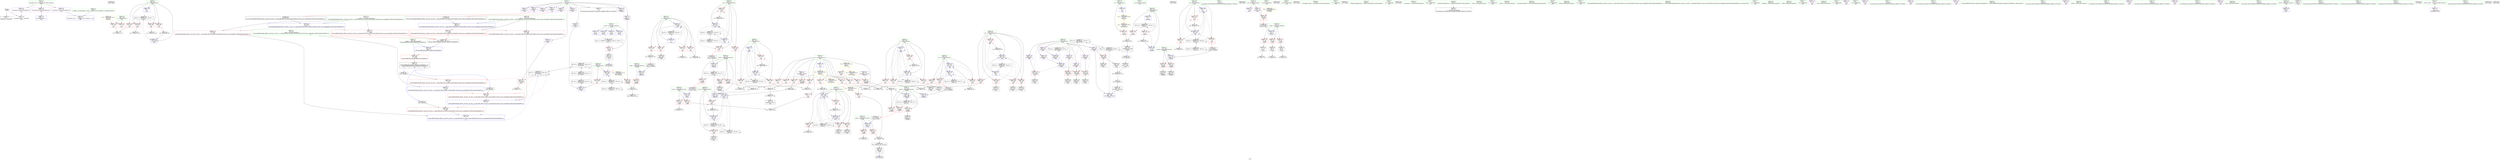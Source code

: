 digraph "SVFG" {
	label="SVFG";

	Node0x5601a9f8d940 [shape=record,color=grey,label="{NodeID: 0\nNullPtr}"];
	Node0x5601a9f8d940 -> Node0x5601a9fa2b20[style=solid];
	Node0x5601a9f8d940 -> Node0x5601a9fadd90[style=solid];
	Node0x5601a9ff3e10 [shape=record,color=black,label="{NodeID: 526\n434 = PHI()\n}"];
	Node0x5601a9fc8730 [shape=record,color=yellow,style=double,label="{NodeID: 443\n34V_1 = ENCHI(MR_34V_0)\npts\{199 \}\nFun[main]}"];
	Node0x5601a9fc8730 -> Node0x5601a9fa8e70[style=dashed];
	Node0x5601a9fc8730 -> Node0x5601a9fa8f40[style=dashed];
	Node0x5601a9fb57f0 [shape=record,color=grey,label="{NodeID: 360\n376 = Binary(375, 89, )\n|{<s0>11}}"];
	Node0x5601a9fb57f0:s0 -> Node0x5601a9ff5680[style=solid,color=red];
	Node0x5601a9fb0180 [shape=record,color=blue,label="{NodeID: 277\n473\<--481\n__tmp\<--\n_ZSt4swapIiENSt9enable_ifIXsr6__and_ISt6__not_ISt15__is_tuple_likeIT_EESt21is_move_constructibleIS3_ESt18is_move_assignableIS3_EEE5valueEvE4typeERS3_SC_\n}"];
	Node0x5601a9fb0180 -> Node0x5601a9fa5860[style=dashed];
	Node0x5601a9fb0180 -> Node0x5601a9fa5930[style=dashed];
	Node0x5601a9fa3e60 [shape=record,color=red,label="{NodeID: 194\n342\<--208\n\<--x19\nmain\n}"];
	Node0x5601a9fa3e60 -> Node0x5601a9fb51f0[style=solid];
	Node0x5601a9fa0f90 [shape=record,color=purple,label="{NodeID: 111\n274\<--8\narrayidx12\<--T\nmain\n}"];
	Node0x5601a9f8ce20 [shape=record,color=green,label="{NodeID: 28\n11\<--13\nn\<--n_field_insensitive\nGlob }"];
	Node0x5601a9f8ce20 -> Node0x5601a9fa72d0[style=solid];
	Node0x5601a9f8ce20 -> Node0x5601a9fa73a0[style=solid];
	Node0x5601a9f8ce20 -> Node0x5601a9fa7470[style=solid];
	Node0x5601a9f8ce20 -> Node0x5601a9fa7540[style=solid];
	Node0x5601a9f8ce20 -> Node0x5601a9fa7610[style=solid];
	Node0x5601a9f8ce20 -> Node0x5601a9fa76e0[style=solid];
	Node0x5601a9f8ce20 -> Node0x5601a9fa77b0[style=solid];
	Node0x5601a9f8ce20 -> Node0x5601a9fa7880[style=solid];
	Node0x5601a9f8ce20 -> Node0x5601a9fa7950[style=solid];
	Node0x5601a9f8ce20 -> Node0x5601a9fa7a20[style=solid];
	Node0x5601a9f8ce20 -> Node0x5601a9fa5ad0[style=solid];
	Node0x5601a9faa230 [shape=record,color=grey,label="{NodeID: 388\n296 = cmp(294, 295, )\n}"];
	Node0x5601a9fa5520 [shape=record,color=red,label="{NodeID: 222\n486\<--469\n\<--__a.addr\n_ZSt4swapIiENSt9enable_ifIXsr6__and_ISt6__not_ISt15__is_tuple_likeIT_EESt21is_move_constructibleIS3_ESt18is_move_assignableIS3_EEE5valueEvE4typeERS3_SC_\n}"];
	Node0x5601a9fa5520 -> Node0x5601a9fb0250[style=solid];
	Node0x5601a9fa7060 [shape=record,color=purple,label="{NodeID: 139\n420\<--214\narrayidx86\<--t\nmain\n}"];
	Node0x5601a9fa7060 -> Node0x5601a9fa51e0[style=solid];
	Node0x5601a9fa1a30 [shape=record,color=green,label="{NodeID: 56\n210\<--211\nlast\<--last_field_insensitive\nmain\n}"];
	Node0x5601a9fa1a30 -> Node0x5601a9fa3f30[style=solid];
	Node0x5601a9fa1a30 -> Node0x5601a9fa4000[style=solid];
	Node0x5601a9fa1a30 -> Node0x5601a9faf210[style=solid];
	Node0x5601a9fa1a30 -> Node0x5601a9faf3b0[style=solid];
	Node0x5601a9faeb90 [shape=record,color=blue,label="{NodeID: 250\n200\<--12\nzz\<--\nmain\n}"];
	Node0x5601a9faeb90 -> Node0x5601a9fd1590[style=dashed];
	Node0x5601a9fa8720 [shape=record,color=red,label="{NodeID: 167\n160\<--119\n\<--r\n_Z4findiiii\n}"];
	Node0x5601a9fa8720 -> Node0x5601a9fb4d70[style=solid];
	Node0x5601a9fa3300 [shape=record,color=black,label="{NodeID: 84\n137\<--136\nidxprom1\<--\n_Z4findiiii\n}"];
	Node0x5601a9f8d440 [shape=record,color=green,label="{NodeID: 1\n7\<--1\n__dso_handle\<--dummyObj\nGlob }"];
	Node0x5601a9ff3f10 [shape=record,color=black,label="{NodeID: 527\n441 = PHI()\n}"];
	Node0x5601a9fb5970 [shape=record,color=grey,label="{NodeID: 361\n402 = Binary(401, 89, )\n}"];
	Node0x5601a9fb5970 -> Node0x5601a9fafd70[style=solid];
	Node0x5601a9fb0250 [shape=record,color=blue,label="{NodeID: 278\n486\<--485\n\<--\n_ZSt4swapIiENSt9enable_ifIXsr6__and_ISt6__not_ISt15__is_tuple_likeIT_EESt21is_move_constructibleIS3_ESt18is_move_assignableIS3_EEE5valueEvE4typeERS3_SC_\n}"];
	Node0x5601a9fb0250 -> Node0x5601a9fa5930[style=dashed];
	Node0x5601a9fb0250 -> Node0x5601a9fb0320[style=dashed];
	Node0x5601a9fa3f30 [shape=record,color=red,label="{NodeID: 195\n323\<--210\n\<--last\nmain\n}"];
	Node0x5601a9fa3f30 -> Node0x5601a9fa0360[style=solid];
	Node0x5601a9fa1060 [shape=record,color=purple,label="{NodeID: 112\n280\<--8\narrayidx15\<--T\nmain\n}"];
	Node0x5601a9fa1060 -> Node0x5601a9faeed0[style=solid];
	Node0x5601a9f8cf20 [shape=record,color=green,label="{NodeID: 29\n14\<--15\nk\<--k_field_insensitive\nGlob }"];
	Node0x5601a9f8cf20 -> Node0x5601a9fa7af0[style=solid];
	Node0x5601a9f8cf20 -> Node0x5601a9fa5bd0[style=solid];
	Node0x5601a9faa3b0 [shape=record,color=grey,label="{NodeID: 389\n178 = cmp(177, 12, )\n}"];
	Node0x5601a9fa55f0 [shape=record,color=red,label="{NodeID: 223\n483\<--471\n\<--__b.addr\n_ZSt4swapIiENSt9enable_ifIXsr6__and_ISt6__not_ISt15__is_tuple_likeIT_EESt21is_move_constructibleIS3_ESt18is_move_assignableIS3_EEE5valueEvE4typeERS3_SC_\n|{<s0>18}}"];
	Node0x5601a9fa55f0:s0 -> Node0x5601a9ff4c00[style=solid,color=red];
	Node0x5601a9fa7130 [shape=record,color=purple,label="{NodeID: 140\n429\<--214\narrayidx90\<--t\nmain\n}"];
	Node0x5601a9fa7130 -> Node0x5601a9fa52b0[style=solid];
	Node0x5601a9fa1b00 [shape=record,color=green,label="{NodeID: 57\n212\<--213\ny24\<--y24_field_insensitive\nmain\n}"];
	Node0x5601a9fa1b00 -> Node0x5601a9fa40d0[style=solid];
	Node0x5601a9fa1b00 -> Node0x5601a9fa41a0[style=solid];
	Node0x5601a9fa1b00 -> Node0x5601a9fa4270[style=solid];
	Node0x5601a9fa1b00 -> Node0x5601a9fa4340[style=solid];
	Node0x5601a9fa1b00 -> Node0x5601a9faf2e0[style=solid];
	Node0x5601a9fa1b00 -> Node0x5601a9faf480[style=solid];
	Node0x5601a9faec60 [shape=record,color=blue,label="{NodeID: 251\n202\<--12\ny\<--\nmain\n}"];
	Node0x5601a9faec60 -> Node0x5601a9fa9350[style=dashed];
	Node0x5601a9faec60 -> Node0x5601a9fa9420[style=dashed];
	Node0x5601a9faec60 -> Node0x5601a9fa94f0[style=dashed];
	Node0x5601a9faec60 -> Node0x5601a9faf070[style=dashed];
	Node0x5601a9faec60 -> Node0x5601a9fd1a90[style=dashed];
	Node0x5601a9fa87f0 [shape=record,color=red,label="{NodeID: 168\n164\<--119\n\<--r\n_Z4findiiii\n}"];
	Node0x5601a9fa87f0 -> Node0x5601a9fb7470[style=solid];
	Node0x5601a9fa33d0 [shape=record,color=black,label="{NodeID: 85\n147\<--146\nidxprom3\<--\n_Z4findiiii\n}"];
	Node0x5601a9f8bbe0 [shape=record,color=green,label="{NodeID: 2\n12\<--1\n\<--dummyObj\nCan only get source location for instruction, argument, global var or function.}"];
	Node0x5601a9ff4010 [shape=record,color=black,label="{NodeID: 528\n444 = PHI()\n}"];
	Node0x5601a9fb5af0 [shape=record,color=grey,label="{NodeID: 362\n407 = Binary(406, 89, )\n}"];
	Node0x5601a9fb5af0 -> Node0x5601a9fafe40[style=solid];
	Node0x5601a9fb0320 [shape=record,color=blue,label="{NodeID: 279\n490\<--489\n\<--\n_ZSt4swapIiENSt9enable_ifIXsr6__and_ISt6__not_ISt15__is_tuple_likeIT_EESt21is_move_constructibleIS3_ESt18is_move_assignableIS3_EEE5valueEvE4typeERS3_SC_\n|{<s0>10}}"];
	Node0x5601a9fb0320:s0 -> Node0x5601a9f82e50[style=dashed,color=blue];
	Node0x5601a9fa4000 [shape=record,color=red,label="{NodeID: 196\n332\<--210\n\<--last\nmain\n}"];
	Node0x5601a9fa4000 -> Node0x5601a9fb4bf0[style=solid];
	Node0x5601a9fa1130 [shape=record,color=purple,label="{NodeID: 113\n310\<--8\narrayidx30\<--T\nmain\n}"];
	Node0x5601a9f8d020 [shape=record,color=green,label="{NodeID: 30\n16\<--18\nbuf\<--buf_field_insensitive\nGlob }"];
	Node0x5601a9f8d020 -> Node0x5601a9fa5f90[style=solid];
	Node0x5601a9f8d020 -> Node0x5601a9fa6060[style=solid];
	Node0x5601a9faa530 [shape=record,color=grey,label="{NodeID: 390\n306 = cmp(305, 12, )\n}"];
	Node0x5601a9fa56c0 [shape=record,color=red,label="{NodeID: 224\n490\<--471\n\<--__b.addr\n_ZSt4swapIiENSt9enable_ifIXsr6__and_ISt6__not_ISt15__is_tuple_likeIT_EESt21is_move_constructibleIS3_ESt18is_move_assignableIS3_EEE5valueEvE4typeERS3_SC_\n}"];
	Node0x5601a9fa56c0 -> Node0x5601a9fb0320[style=solid];
	Node0x5601a9fa7200 [shape=record,color=purple,label="{NodeID: 141\n436\<--214\narrayidx95\<--t\nmain\n}"];
	Node0x5601a9fa7200 -> Node0x5601a9fa5380[style=solid];
	Node0x5601a9fa1bd0 [shape=record,color=green,label="{NodeID: 58\n214\<--215\nt\<--t_field_insensitive\nmain\n}"];
	Node0x5601a9fa1bd0 -> Node0x5601a9fa6d20[style=solid];
	Node0x5601a9fa1bd0 -> Node0x5601a9fa6df0[style=solid];
	Node0x5601a9fa1bd0 -> Node0x5601a9fa6ec0[style=solid];
	Node0x5601a9fa1bd0 -> Node0x5601a9fa6f90[style=solid];
	Node0x5601a9fa1bd0 -> Node0x5601a9fa7060[style=solid];
	Node0x5601a9fa1bd0 -> Node0x5601a9fa7130[style=solid];
	Node0x5601a9fa1bd0 -> Node0x5601a9fa7200[style=solid];
	Node0x5601a9faed30 [shape=record,color=blue,label="{NodeID: 252\n204\<--12\nx\<--\nmain\n}"];
	Node0x5601a9faed30 -> Node0x5601a9fa95c0[style=dashed];
	Node0x5601a9faed30 -> Node0x5601a9fa9690[style=dashed];
	Node0x5601a9faed30 -> Node0x5601a9fa9760[style=dashed];
	Node0x5601a9faed30 -> Node0x5601a9fa9830[style=dashed];
	Node0x5601a9faed30 -> Node0x5601a9faed30[style=dashed];
	Node0x5601a9faed30 -> Node0x5601a9faefa0[style=dashed];
	Node0x5601a9faed30 -> Node0x5601a9fd1f90[style=dashed];
	Node0x5601a9fa88c0 [shape=record,color=red,label="{NodeID: 169\n139\<--138\n\<--arrayidx2\n_Z4findiiii\n}"];
	Node0x5601a9fa88c0 -> Node0x5601a9fb6ff0[style=solid];
	Node0x5601a9fa34a0 [shape=record,color=black,label="{NodeID: 86\n154\<--153\nidxprom5\<--\n_Z4findiiii\n}"];
	Node0x5601a9f8a180 [shape=record,color=green,label="{NodeID: 3\n19\<--1\n_ZL2DX\<--dummyObj\nGlob }"];
	Node0x5601a9ff4110 [shape=record,color=black,label="{NodeID: 529\n226 = PHI()\n}"];
	Node0x5601a9fb5c70 [shape=record,color=grey,label="{NodeID: 363\n244 = Binary(243, 89, )\n}"];
	Node0x5601a9fb03f0 [shape=record,color=blue,label="{NodeID: 280\n500\<--499\n__t.addr\<--__t\n_ZSt4moveIRiEONSt16remove_referenceIT_E4typeEOS2_\n}"];
	Node0x5601a9fb03f0 -> Node0x5601a9fa5a00[style=dashed];
	Node0x5601a9fa40d0 [shape=record,color=red,label="{NodeID: 197\n305\<--212\n\<--y24\nmain\n}"];
	Node0x5601a9fa40d0 -> Node0x5601a9faa530[style=solid];
	Node0x5601a9fa1200 [shape=record,color=purple,label="{NodeID: 114\n313\<--8\narrayidx32\<--T\nmain\n}"];
	Node0x5601a9fa1200 -> Node0x5601a9fa4f70[style=solid];
	Node0x5601a9f8d120 [shape=record,color=green,label="{NodeID: 31\n40\<--44\nllvm.global_ctors\<--llvm.global_ctors_field_insensitive\nGlob }"];
	Node0x5601a9f8d120 -> Node0x5601a9fa6a20[style=solid];
	Node0x5601a9f8d120 -> Node0x5601a9fa6b20[style=solid];
	Node0x5601a9f8d120 -> Node0x5601a9fa6c20[style=solid];
	Node0x5601a9faa6b0 [shape=record,color=grey,label="{NodeID: 391\n185 = cmp(183, 184, )\n}"];
	Node0x5601a9fa5790 [shape=record,color=red,label="{NodeID: 225\n481\<--478\n\<--call\n_ZSt4swapIiENSt9enable_ifIXsr6__and_ISt6__not_ISt15__is_tuple_likeIT_EESt21is_move_constructibleIS3_ESt18is_move_assignableIS3_EEE5valueEvE4typeERS3_SC_\n}"];
	Node0x5601a9fa5790 -> Node0x5601a9fb0180[style=solid];
	Node0x5601a9fa72d0 [shape=record,color=red,label="{NodeID: 142\n184\<--11\n\<--n\n_Z2okii\n}"];
	Node0x5601a9fa72d0 -> Node0x5601a9faa6b0[style=solid];
	Node0x5601a9fa1ca0 [shape=record,color=green,label="{NodeID: 59\n216\<--217\ni\<--i_field_insensitive\nmain\n}"];
	Node0x5601a9fa1ca0 -> Node0x5601a9fa4410[style=solid];
	Node0x5601a9fa1ca0 -> Node0x5601a9fa44e0[style=solid];
	Node0x5601a9fa1ca0 -> Node0x5601a9fa45b0[style=solid];
	Node0x5601a9fa1ca0 -> Node0x5601a9fa4680[style=solid];
	Node0x5601a9fa1ca0 -> Node0x5601a9faf7c0[style=solid];
	Node0x5601a9fa1ca0 -> Node0x5601a9fafe40[style=solid];
	Node0x5601a9faee00 [shape=record,color=blue,label="{NodeID: 253\n206\<--269\nv\<--call10\nmain\n}"];
	Node0x5601a9faee00 -> Node0x5601a9fa9900[style=dashed];
	Node0x5601a9faee00 -> Node0x5601a9fcde90[style=dashed];
	Node0x5601a9fa8990 [shape=record,color=red,label="{NodeID: 170\n149\<--148\n\<--arrayidx4\n_Z4findiiii\n}"];
	Node0x5601a9fa8990 -> Node0x5601a9fb5070[style=solid];
	Node0x5601a9fa3570 [shape=record,color=black,label="{NodeID: 87\n106\<--166\n_Z4findiiii_ret\<--cmp8\n_Z4findiiii\n|{<s0>11}}"];
	Node0x5601a9fa3570:s0 -> Node0x5601a9ff4700[style=solid,color=blue];
	Node0x5601a9f8a210 [shape=record,color=green,label="{NodeID: 4\n20\<--1\n_ZL2DY\<--dummyObj\nGlob }"];
	Node0x5601a9ff4210 [shape=record,color=black,label="{NodeID: 530\n241 = PHI()\n}"];
	Node0x5601a9fb5df0 [shape=record,color=grey,label="{NodeID: 364\n277 = Binary(275, 276, )\n}"];
	Node0x5601a9fb5df0 -> Node0x5601a9fb5f70[style=solid];
	Node0x5601a9fa41a0 [shape=record,color=red,label="{NodeID: 198\n308\<--212\n\<--y24\nmain\n}"];
	Node0x5601a9fa41a0 -> Node0x5601a9fa3980[style=solid];
	Node0x5601a9fa12d0 [shape=record,color=purple,label="{NodeID: 115\n319\<--8\narrayidx34\<--T\nmain\n}"];
	Node0x5601a9f9f510 [shape=record,color=green,label="{NodeID: 32\n45\<--46\n__cxx_global_var_init\<--__cxx_global_var_init_field_insensitive\n}"];
	Node0x5601a9fa5860 [shape=record,color=red,label="{NodeID: 226\n485\<--484\n\<--call1\n_ZSt4swapIiENSt9enable_ifIXsr6__and_ISt6__not_ISt15__is_tuple_likeIT_EESt21is_move_constructibleIS3_ESt18is_move_assignableIS3_EEE5valueEvE4typeERS3_SC_\n}"];
	Node0x5601a9fa5860 -> Node0x5601a9fb0250[style=solid];
	Node0x5601a9fa73a0 [shape=record,color=red,label="{NodeID: 143\n188\<--11\n\<--n\n_Z2okii\n}"];
	Node0x5601a9fa73a0 -> Node0x5601a9fb75f0[style=solid];
	Node0x5601a9fa1d70 [shape=record,color=green,label="{NodeID: 60\n218\<--219\ny52\<--y52_field_insensitive\nmain\n}"];
	Node0x5601a9fa1d70 -> Node0x5601a9fa4750[style=solid];
	Node0x5601a9fa1d70 -> Node0x5601a9fa4820[style=solid];
	Node0x5601a9fa1d70 -> Node0x5601a9fa48f0[style=solid];
	Node0x5601a9fa1d70 -> Node0x5601a9faf890[style=solid];
	Node0x5601a9fa1d70 -> Node0x5601a9fafd70[style=solid];
	Node0x5601a9fd0b90 [shape=record,color=black,label="{NodeID: 420\nMR_56V_4 = PHI(MR_56V_5, MR_56V_3, )\npts\{223 \}\n}"];
	Node0x5601a9fd0b90 -> Node0x5601a9fafa30[style=dashed];
	Node0x5601a9fd0b90 -> Node0x5601a9fd0b90[style=dashed];
	Node0x5601a9fd0b90 -> Node0x5601a9fd4790[style=dashed];
	Node0x5601a9faeed0 [shape=record,color=blue,label="{NodeID: 254\n280\<--271\narrayidx15\<--\nmain\n}"];
	Node0x5601a9faeed0 -> Node0x5601a9fce390[style=dashed];
	Node0x5601a9fa8a60 [shape=record,color=red,label="{NodeID: 171\n156\<--155\n\<--arrayidx6\n_Z4findiiii\n}"];
	Node0x5601a9fa8a60 -> Node0x5601a9fb60f0[style=solid];
	Node0x5601a9fa3640 [shape=record,color=black,label="{NodeID: 88\n168\<--191\n_Z2okii_ret\<--\n_Z2okii\n|{<s0>3}}"];
	Node0x5601a9fa3640:s0 -> Node0x5601a9ff1480[style=solid,color=blue];
	Node0x5601a9f8a2a0 [shape=record,color=green,label="{NodeID: 5\n21\<--1\n.str\<--dummyObj\nGlob }"];
	Node0x5601a9ff4310 [shape=record,color=black,label="{NodeID: 531\n247 = PHI()\n}"];
	Node0x5601a9fb5f70 [shape=record,color=grey,label="{NodeID: 365\n278 = Binary(277, 89, )\n}"];
	Node0x5601a9fb5f70 -> Node0x5601a9fa38b0[style=solid];
	Node0x5601a9fa4270 [shape=record,color=red,label="{NodeID: 199\n317\<--212\n\<--y24\nmain\n}"];
	Node0x5601a9fa4270 -> Node0x5601a9fa3b20[style=solid];
	Node0x5601a9fa5d20 [shape=record,color=purple,label="{NodeID: 116\n322\<--8\narrayidx36\<--T\nmain\n|{<s0>10}}"];
	Node0x5601a9fa5d20:s0 -> Node0x5601a9ff5210[style=solid,color=red];
	Node0x5601a9f9f610 [shape=record,color=green,label="{NodeID: 33\n49\<--50\n_ZNSt8ios_base4InitC1Ev\<--_ZNSt8ios_base4InitC1Ev_field_insensitive\n}"];
	Node0x5601a9fd9cc0 [shape=record,color=yellow,style=double,label="{NodeID: 476\n22V_1 = ENCHI(MR_22V_0)\npts\{100000 \}\nFun[_Z4findiiii]}"];
	Node0x5601a9fd9cc0 -> Node0x5601a9fa88c0[style=dashed];
	Node0x5601a9fa5930 [shape=record,color=red,label="{NodeID: 227\n489\<--488\n\<--call2\n_ZSt4swapIiENSt9enable_ifIXsr6__and_ISt6__not_ISt15__is_tuple_likeIT_EESt21is_move_constructibleIS3_ESt18is_move_assignableIS3_EEE5valueEvE4typeERS3_SC_\n}"];
	Node0x5601a9fa5930 -> Node0x5601a9fb0320[style=solid];
	Node0x5601a9fa7470 [shape=record,color=red,label="{NodeID: 144\n253\<--11\n\<--n\nmain\n}"];
	Node0x5601a9fa7470 -> Node0x5601a9fa9db0[style=solid];
	Node0x5601a9fa1e40 [shape=record,color=green,label="{NodeID: 61\n220\<--221\nx56\<--x56_field_insensitive\nmain\n}"];
	Node0x5601a9fa1e40 -> Node0x5601a9fa49c0[style=solid];
	Node0x5601a9fa1e40 -> Node0x5601a9fa4a90[style=solid];
	Node0x5601a9fa1e40 -> Node0x5601a9fa4b60[style=solid];
	Node0x5601a9fa1e40 -> Node0x5601a9faf960[style=solid];
	Node0x5601a9fa1e40 -> Node0x5601a9fafca0[style=solid];
	Node0x5601a9fd1090 [shape=record,color=black,label="{NodeID: 421\nMR_61V_6 = PHI(MR_61V_7, MR_61V_5, )\npts\{2150000 \}\n}"];
	Node0x5601a9fd1090 -> Node0x5601a9fa5110[style=dashed];
	Node0x5601a9fd1090 -> Node0x5601a9fa51e0[style=dashed];
	Node0x5601a9fd1090 -> Node0x5601a9fa52b0[style=dashed];
	Node0x5601a9fd1090 -> Node0x5601a9fa5380[style=dashed];
	Node0x5601a9fd1090 -> Node0x5601a9fcb690[style=dashed];
	Node0x5601a9fd1090 -> Node0x5601a9fd1090[style=dashed];
	Node0x5601a9fd1090 -> Node0x5601a9fd5190[style=dashed];
	Node0x5601a9faefa0 [shape=record,color=blue,label="{NodeID: 255\n204\<--284\nx\<--inc\nmain\n}"];
	Node0x5601a9faefa0 -> Node0x5601a9fa95c0[style=dashed];
	Node0x5601a9faefa0 -> Node0x5601a9fa9690[style=dashed];
	Node0x5601a9faefa0 -> Node0x5601a9fa9760[style=dashed];
	Node0x5601a9faefa0 -> Node0x5601a9fa9830[style=dashed];
	Node0x5601a9faefa0 -> Node0x5601a9faed30[style=dashed];
	Node0x5601a9faefa0 -> Node0x5601a9faefa0[style=dashed];
	Node0x5601a9faefa0 -> Node0x5601a9fd1f90[style=dashed];
	Node0x5601a9fa8b30 [shape=record,color=red,label="{NodeID: 172\n177\<--171\n\<--x.addr\n_Z2okii\n}"];
	Node0x5601a9fa8b30 -> Node0x5601a9faa3b0[style=solid];
	Node0x5601a9fa3710 [shape=record,color=black,label="{NodeID: 89\n266\<--265\nidxprom\<--\nmain\n}"];
	Node0x5601a9f8a330 [shape=record,color=green,label="{NodeID: 6\n23\<--1\n.str.1\<--dummyObj\nGlob }"];
	Node0x5601a9ff4410 [shape=record,color=black,label="{NodeID: 532\n258 = PHI()\n}"];
	Node0x5601a9fb60f0 [shape=record,color=grey,label="{NodeID: 366\n158 = Binary(157, 156, )\n}"];
	Node0x5601a9fb60f0 -> Node0x5601a9fae780[style=solid];
	Node0x5601a9fa4340 [shape=record,color=red,label="{NodeID: 200\n337\<--212\n\<--y24\nmain\n}"];
	Node0x5601a9fa4340 -> Node0x5601a9fb4ef0[style=solid];
	Node0x5601a9fa5df0 [shape=record,color=purple,label="{NodeID: 117\n325\<--8\narrayidx38\<--T\nmain\n}"];
	Node0x5601a9f9f710 [shape=record,color=green,label="{NodeID: 34\n55\<--56\n__cxa_atexit\<--__cxa_atexit_field_insensitive\n}"];
	Node0x5601a9fa5a00 [shape=record,color=red,label="{NodeID: 228\n503\<--500\n\<--__t.addr\n_ZSt4moveIRiEONSt16remove_referenceIT_E4typeEOS2_\n}"];
	Node0x5601a9fa5a00 -> Node0x5601a9fa0c50[style=solid];
	Node0x5601a9fa7540 [shape=record,color=red,label="{NodeID: 145\n262\<--11\n\<--n\nmain\n}"];
	Node0x5601a9fa7540 -> Node0x5601a9faa0b0[style=solid];
	Node0x5601a9fa1f10 [shape=record,color=green,label="{NodeID: 62\n222\<--223\nd\<--d_field_insensitive\nmain\n}"];
	Node0x5601a9fa1f10 -> Node0x5601a9fa4c30[style=solid];
	Node0x5601a9fa1f10 -> Node0x5601a9fa4d00[style=solid];
	Node0x5601a9fa1f10 -> Node0x5601a9fa4dd0[style=solid];
	Node0x5601a9fa1f10 -> Node0x5601a9fafa30[style=solid];
	Node0x5601a9fa1f10 -> Node0x5601a9fafbd0[style=solid];
	Node0x5601a9fd1590 [shape=record,color=black,label="{NodeID: 422\nMR_36V_3 = PHI(MR_36V_4, MR_36V_2, )\npts\{201 \}\n}"];
	Node0x5601a9fd1590 -> Node0x5601a9fa9010[style=dashed];
	Node0x5601a9fd1590 -> Node0x5601a9fa90e0[style=dashed];
	Node0x5601a9fd1590 -> Node0x5601a9fa91b0[style=dashed];
	Node0x5601a9fd1590 -> Node0x5601a9fa9280[style=dashed];
	Node0x5601a9fd1590 -> Node0x5601a9faff10[style=dashed];
	Node0x5601a9faf070 [shape=record,color=blue,label="{NodeID: 256\n202\<--289\ny\<--inc17\nmain\n}"];
	Node0x5601a9faf070 -> Node0x5601a9fa9350[style=dashed];
	Node0x5601a9faf070 -> Node0x5601a9fa9420[style=dashed];
	Node0x5601a9faf070 -> Node0x5601a9fa94f0[style=dashed];
	Node0x5601a9faf070 -> Node0x5601a9faf070[style=dashed];
	Node0x5601a9faf070 -> Node0x5601a9fd1a90[style=dashed];
	Node0x5601a9fa8c00 [shape=record,color=red,label="{NodeID: 173\n183\<--171\n\<--x.addr\n_Z2okii\n}"];
	Node0x5601a9fa8c00 -> Node0x5601a9faa6b0[style=solid];
	Node0x5601a9fa37e0 [shape=record,color=black,label="{NodeID: 90\n273\<--272\nidxprom11\<--\nmain\n}"];
	Node0x5601a9f8b7d0 [shape=record,color=green,label="{NodeID: 7\n25\<--1\nstderr\<--dummyObj\nGlob }"];
	Node0x5601a9ff4510 [shape=record,color=black,label="{NodeID: 533\n269 = PHI(69, )\n}"];
	Node0x5601a9ff4510 -> Node0x5601a9faee00[style=solid];
	Node0x5601a9fb6270 [shape=record,color=grey,label="{NodeID: 367\n299 = Binary(298, 89, )\n}"];
	Node0x5601a9fb6270 -> Node0x5601a9faf210[style=solid];
	Node0x5601a9fa4410 [shape=record,color=red,label="{NodeID: 201\n352\<--216\n\<--i\nmain\n}"];
	Node0x5601a9fa4410 -> Node0x5601a9fb69f0[style=solid];
	Node0x5601a9fa5ec0 [shape=record,color=purple,label="{NodeID: 118\n328\<--8\narrayidx40\<--T\nmain\n|{<s0>10}}"];
	Node0x5601a9fa5ec0:s0 -> Node0x5601a9ff5320[style=solid,color=red];
	Node0x5601a9f9f810 [shape=record,color=green,label="{NodeID: 35\n54\<--60\n_ZNSt8ios_base4InitD1Ev\<--_ZNSt8ios_base4InitD1Ev_field_insensitive\n}"];
	Node0x5601a9f9f810 -> Node0x5601a9fa2df0[style=solid];
	Node0x5601a9fa5ad0 [shape=record,color=blue,label="{NodeID: 229\n11\<--12\nn\<--\nGlob }"];
	Node0x5601a9fa5ad0 -> Node0x5601a9dd10a0[style=dashed];
	Node0x5601a9fa7610 [shape=record,color=red,label="{NodeID: 146\n275\<--11\n\<--n\nmain\n}"];
	Node0x5601a9fa7610 -> Node0x5601a9fb5df0[style=solid];
	Node0x5601a9fa1fe0 [shape=record,color=green,label="{NodeID: 63\n227\<--228\nscanf\<--scanf_field_insensitive\n}"];
	Node0x5601a9fd1a90 [shape=record,color=black,label="{NodeID: 423\nMR_38V_2 = PHI(MR_38V_4, MR_38V_1, )\npts\{203 \}\n}"];
	Node0x5601a9fd1a90 -> Node0x5601a9faec60[style=dashed];
	Node0x5601a9faf140 [shape=record,color=blue,label="{NodeID: 257\n208\<--12\nx19\<--\nmain\n}"];
	Node0x5601a9faf140 -> Node0x5601a9fa99d0[style=dashed];
	Node0x5601a9faf140 -> Node0x5601a9fa9aa0[style=dashed];
	Node0x5601a9faf140 -> Node0x5601a9fa3cc0[style=dashed];
	Node0x5601a9faf140 -> Node0x5601a9fa3d90[style=dashed];
	Node0x5601a9faf140 -> Node0x5601a9fa3e60[style=dashed];
	Node0x5601a9faf140 -> Node0x5601a9faf550[style=dashed];
	Node0x5601a9faf140 -> Node0x5601a9fd2990[style=dashed];
	Node0x5601a9fa8cd0 [shape=record,color=red,label="{NodeID: 174\n180\<--173\n\<--y.addr\n_Z2okii\n}"];
	Node0x5601a9fa8cd0 -> Node0x5601a9fb7a70[style=solid];
	Node0x5601a9fa38b0 [shape=record,color=black,label="{NodeID: 91\n279\<--278\nidxprom14\<--sub13\nmain\n}"];
	Node0x5601a9f8b860 [shape=record,color=green,label="{NodeID: 8\n26\<--1\n.str.2\<--dummyObj\nGlob }"];
	Node0x5601a9ff4700 [shape=record,color=black,label="{NodeID: 534\n378 = PHI(106, )\n}"];
	Node0x5601a9ff4700 -> Node0x5601a9fa0500[style=solid];
	Node0x5601a9fb63f0 [shape=record,color=grey,label="{NodeID: 368\n302 = Binary(301, 89, )\n}"];
	Node0x5601a9fb63f0 -> Node0x5601a9faf2e0[style=solid];
	Node0x5601a9fa44e0 [shape=record,color=red,label="{NodeID: 202\n375\<--216\n\<--i\nmain\n}"];
	Node0x5601a9fa44e0 -> Node0x5601a9fb57f0[style=solid];
	Node0x5601a9fa5f90 [shape=record,color=purple,label="{NodeID: 119\n257\<--16\n\<--buf\nmain\n}"];
	Node0x5601a9f9f910 [shape=record,color=green,label="{NodeID: 36\n67\<--68\n_Z3valc\<--_Z3valc_field_insensitive\n}"];
	Node0x5601a9fa5bd0 [shape=record,color=blue,label="{NodeID: 230\n14\<--12\nk\<--\nGlob }"];
	Node0x5601a9fa5bd0 -> Node0x5601a9fc8570[style=dashed];
	Node0x5601a9fa76e0 [shape=record,color=red,label="{NodeID: 147\n295\<--11\n\<--n\nmain\n}"];
	Node0x5601a9fa76e0 -> Node0x5601a9faa230[style=solid];
	Node0x5601a9fa20e0 [shape=record,color=green,label="{NodeID: 64\n238\<--239\nllvm.memset.p0i8.i64\<--llvm.memset.p0i8.i64_field_insensitive\n}"];
	Node0x5601a9fd1f90 [shape=record,color=black,label="{NodeID: 424\nMR_40V_2 = PHI(MR_40V_3, MR_40V_1, )\npts\{205 \}\n}"];
	Node0x5601a9fd1f90 -> Node0x5601a9faed30[style=dashed];
	Node0x5601a9fd1f90 -> Node0x5601a9fd1f90[style=dashed];
	Node0x5601a9faf210 [shape=record,color=blue,label="{NodeID: 258\n210\<--299\nlast\<--sub23\nmain\n}"];
	Node0x5601a9faf210 -> Node0x5601a9fa3f30[style=dashed];
	Node0x5601a9faf210 -> Node0x5601a9fa4000[style=dashed];
	Node0x5601a9faf210 -> Node0x5601a9faf210[style=dashed];
	Node0x5601a9faf210 -> Node0x5601a9faf3b0[style=dashed];
	Node0x5601a9faf210 -> Node0x5601a9fcbb90[style=dashed];
	Node0x5601a9faf210 -> Node0x5601a9fd2e90[style=dashed];
	Node0x5601a9fa8da0 [shape=record,color=red,label="{NodeID: 175\n187\<--173\n\<--y.addr\n_Z2okii\n}"];
	Node0x5601a9fa8da0 -> Node0x5601a9fb75f0[style=solid];
	Node0x5601a9fa3980 [shape=record,color=black,label="{NodeID: 92\n309\<--308\nidxprom29\<--\nmain\n}"];
	Node0x5601a9f8b8f0 [shape=record,color=green,label="{NodeID: 9\n28\<--1\n.str.3\<--dummyObj\nGlob }"];
	Node0x5601a9ff4840 [shape=record,color=black,label="{NodeID: 535\n478 = PHI(498, )\n}"];
	Node0x5601a9ff4840 -> Node0x5601a9fa5790[style=solid];
	Node0x5601a9fb6570 [shape=record,color=grey,label="{NodeID: 369\n289 = Binary(288, 89, )\n}"];
	Node0x5601a9fb6570 -> Node0x5601a9faf070[style=solid];
	Node0x5601a9fa45b0 [shape=record,color=red,label="{NodeID: 203\n380\<--216\n\<--i\nmain\n}"];
	Node0x5601a9fa45b0 -> Node0x5601a9fa05d0[style=solid];
	Node0x5601a9fa6060 [shape=record,color=purple,label="{NodeID: 120\n267\<--16\narrayidx\<--buf\nmain\n}"];
	Node0x5601a9fa6060 -> Node0x5601a9fa4ea0[style=solid];
	Node0x5601a9f9fa10 [shape=record,color=green,label="{NodeID: 37\n71\<--72\nretval\<--retval_field_insensitive\n_Z3valc\n}"];
	Node0x5601a9f9fa10 -> Node0x5601a9fa7c90[style=solid];
	Node0x5601a9f9fa10 -> Node0x5601a9fadf60[style=solid];
	Node0x5601a9f9fa10 -> Node0x5601a9fae030[style=solid];
	Node0x5601a9f9fa10 -> Node0x5601a9fae100[style=solid];
	Node0x5601a9f9fa10 -> Node0x5601a9fae1d0[style=solid];
	Node0x5601a9f82e50 [shape=record,color=black,label="{NodeID: 397\nMR_22V_7 = PHI(MR_22V_9, MR_22V_6, )\npts\{100000 \}\n|{|<s3>10|<s4>10|<s5>10}}"];
	Node0x5601a9f82e50 -> Node0x5601a9fa4f70[style=dashed];
	Node0x5601a9f82e50 -> Node0x5601a9f82e50[style=dashed];
	Node0x5601a9f82e50 -> Node0x5601a9fd6590[style=dashed];
	Node0x5601a9f82e50:s3 -> Node0x5601a9fa5790[style=dashed,color=red];
	Node0x5601a9f82e50:s4 -> Node0x5601a9fa5860[style=dashed,color=red];
	Node0x5601a9f82e50:s5 -> Node0x5601a9fb0250[style=dashed,color=red];
	Node0x5601a9fadb90 [shape=record,color=blue,label="{NodeID: 231\n509\<--41\nllvm.global_ctors_0\<--\nGlob }"];
	Node0x5601a9fa77b0 [shape=record,color=red,label="{NodeID: 148\n298\<--11\n\<--n\nmain\n}"];
	Node0x5601a9fa77b0 -> Node0x5601a9fb6270[style=solid];
	Node0x5601a9fa21e0 [shape=record,color=green,label="{NodeID: 65\n248\<--249\nfprintf\<--fprintf_field_insensitive\n}"];
	Node0x5601a9fd2490 [shape=record,color=black,label="{NodeID: 425\nMR_42V_2 = PHI(MR_42V_3, MR_42V_1, )\npts\{207 \}\n}"];
	Node0x5601a9fd2490 -> Node0x5601a9fcde90[style=dashed];
	Node0x5601a9fd2490 -> Node0x5601a9fd2490[style=dashed];
	Node0x5601a9faf2e0 [shape=record,color=blue,label="{NodeID: 259\n212\<--302\ny24\<--sub25\nmain\n}"];
	Node0x5601a9faf2e0 -> Node0x5601a9fa40d0[style=dashed];
	Node0x5601a9faf2e0 -> Node0x5601a9fa41a0[style=dashed];
	Node0x5601a9faf2e0 -> Node0x5601a9fa4270[style=dashed];
	Node0x5601a9faf2e0 -> Node0x5601a9fa4340[style=dashed];
	Node0x5601a9faf2e0 -> Node0x5601a9faf2e0[style=dashed];
	Node0x5601a9faf2e0 -> Node0x5601a9faf480[style=dashed];
	Node0x5601a9faf2e0 -> Node0x5601a9fd3390[style=dashed];
	Node0x5601a9fa8e70 [shape=record,color=red,label="{NodeID: 176\n232\<--198\n\<--z\nmain\n}"];
	Node0x5601a9fa8e70 -> Node0x5601a9fb6e70[style=solid];
	Node0x5601a9fa3a50 [shape=record,color=black,label="{NodeID: 93\n312\<--311\nidxprom31\<--\nmain\n}"];
	Node0x5601a9f8b980 [shape=record,color=green,label="{NodeID: 10\n30\<--1\n.str.4\<--dummyObj\nGlob }"];
	Node0x5601a9ff4980 [shape=record,color=black,label="{NodeID: 536\n484 = PHI(498, )\n}"];
	Node0x5601a9ff4980 -> Node0x5601a9fa5860[style=solid];
	Node0x5601a9fb66f0 [shape=record,color=grey,label="{NodeID: 370\n284 = Binary(283, 89, )\n}"];
	Node0x5601a9fb66f0 -> Node0x5601a9faefa0[style=solid];
	Node0x5601a9fa4680 [shape=record,color=red,label="{NodeID: 204\n406\<--216\n\<--i\nmain\n}"];
	Node0x5601a9fa4680 -> Node0x5601a9fb5af0[style=solid];
	Node0x5601a9fa6130 [shape=record,color=purple,label="{NodeID: 121\n148\<--19\narrayidx4\<--_ZL2DX\n_Z4findiiii\n}"];
	Node0x5601a9fa6130 -> Node0x5601a9fa8990[style=solid];
	Node0x5601a9f9fae0 [shape=record,color=green,label="{NodeID: 38\n73\<--74\nx.addr\<--x.addr_field_insensitive\n_Z3valc\n}"];
	Node0x5601a9f9fae0 -> Node0x5601a9fa7d60[style=solid];
	Node0x5601a9f9fae0 -> Node0x5601a9fa7e30[style=solid];
	Node0x5601a9f9fae0 -> Node0x5601a9fa7f00[style=solid];
	Node0x5601a9f9fae0 -> Node0x5601a9fade90[style=solid];
	Node0x5601a9fc9dc0 [shape=record,color=black,label="{NodeID: 398\nMR_14V_3 = PHI(MR_14V_4, MR_14V_2, )\npts\{114 \}\n}"];
	Node0x5601a9fc9dc0 -> Node0x5601a9fa8240[style=dashed];
	Node0x5601a9fc9dc0 -> Node0x5601a9fa8310[style=dashed];
	Node0x5601a9fc9dc0 -> Node0x5601a9fa83e0[style=dashed];
	Node0x5601a9fc9dc0 -> Node0x5601a9fae780[style=dashed];
	Node0x5601a9fadc90 [shape=record,color=blue,label="{NodeID: 232\n510\<--42\nllvm.global_ctors_1\<--_GLOBAL__sub_I_dzwiedziu_0_1.cpp\nGlob }"];
	Node0x5601a9fa7880 [shape=record,color=red,label="{NodeID: 149\n301\<--11\n\<--n\nmain\n}"];
	Node0x5601a9fa7880 -> Node0x5601a9fb63f0[style=solid];
	Node0x5601a9fa22e0 [shape=record,color=green,label="{NodeID: 66\n330\<--331\n_ZSt4swapIiENSt9enable_ifIXsr6__and_ISt6__not_ISt15__is_tuple_likeIT_EESt21is_move_constructibleIS3_ESt18is_move_assignableIS3_EEE5valueEvE4typeERS3_SC_\<--_ZSt4swapIiENSt9enable_ifIXsr6__and_ISt6__not_ISt15__is_tuple_likeIT_EESt21is_move_constructibleIS3_ESt18is_move_assignableIS3_EEE5valueEvE4typeERS3_SC__field_insensitive\n}"];
	Node0x5601a9fd2990 [shape=record,color=black,label="{NodeID: 426\nMR_44V_2 = PHI(MR_44V_4, MR_44V_1, )\npts\{209 \}\n}"];
	Node0x5601a9fd2990 -> Node0x5601a9faf140[style=dashed];
	Node0x5601a9faf3b0 [shape=record,color=blue,label="{NodeID: 260\n210\<--333\nlast\<--dec\nmain\n}"];
	Node0x5601a9faf3b0 -> Node0x5601a9fcbb90[style=dashed];
	Node0x5601a9fa8f40 [shape=record,color=red,label="{NodeID: 177\n245\<--198\n\<--z\nmain\n}"];
	Node0x5601a9fa3b20 [shape=record,color=black,label="{NodeID: 94\n318\<--317\nidxprom33\<--\nmain\n}"];
	Node0x5601a9f8a980 [shape=record,color=green,label="{NodeID: 11\n32\<--1\n.str.5\<--dummyObj\nGlob }"];
	Node0x5601a9ff4ac0 [shape=record,color=black,label="{NodeID: 537\n488 = PHI(498, )\n}"];
	Node0x5601a9ff4ac0 -> Node0x5601a9fa5930[style=solid];
	Node0x5601a9fb6870 [shape=record,color=grey,label="{NodeID: 371\n397 = Binary(396, 89, )\n}"];
	Node0x5601a9fb6870 -> Node0x5601a9fafca0[style=solid];
	Node0x5601a9fa4750 [shape=record,color=red,label="{NodeID: 205\n357\<--218\n\<--y52\nmain\n}"];
	Node0x5601a9fa4750 -> Node0x5601a9fa9f30[style=solid];
	Node0x5601a9fa6200 [shape=record,color=purple,label="{NodeID: 122\n155\<--20\narrayidx6\<--_ZL2DY\n_Z4findiiii\n}"];
	Node0x5601a9fa6200 -> Node0x5601a9fa8a60[style=solid];
	Node0x5601a9f9fbb0 [shape=record,color=green,label="{NodeID: 39\n104\<--105\n_Z4findiiii\<--_Z4findiiii_field_insensitive\n}"];
	Node0x5601a9fca290 [shape=record,color=black,label="{NodeID: 399\nMR_12V_3 = PHI(MR_12V_4, MR_12V_2, )\npts\{112 \}\n}"];
	Node0x5601a9fca290 -> Node0x5601a9fa7fd0[style=dashed];
	Node0x5601a9fca290 -> Node0x5601a9fa80a0[style=dashed];
	Node0x5601a9fca290 -> Node0x5601a9fa8170[style=dashed];
	Node0x5601a9fca290 -> Node0x5601a9fae6b0[style=dashed];
	Node0x5601a9fadd90 [shape=record,color=blue, style = dotted,label="{NodeID: 233\n511\<--3\nllvm.global_ctors_2\<--dummyVal\nGlob }"];
	Node0x5601a9fa7950 [shape=record,color=red,label="{NodeID: 150\n358\<--11\n\<--n\nmain\n}"];
	Node0x5601a9fa7950 -> Node0x5601a9fa9f30[style=solid];
	Node0x5601a9fa23e0 [shape=record,color=green,label="{NodeID: 67\n414\<--415\nprintf\<--printf_field_insensitive\n}"];
	Node0x5601a9fd2e90 [shape=record,color=black,label="{NodeID: 427\nMR_46V_2 = PHI(MR_46V_3, MR_46V_1, )\npts\{211 \}\n}"];
	Node0x5601a9fd2e90 -> Node0x5601a9faf210[style=dashed];
	Node0x5601a9fd2e90 -> Node0x5601a9fd2e90[style=dashed];
	Node0x5601a9faf480 [shape=record,color=blue,label="{NodeID: 261\n212\<--338\ny24\<--dec42\nmain\n}"];
	Node0x5601a9faf480 -> Node0x5601a9fa40d0[style=dashed];
	Node0x5601a9faf480 -> Node0x5601a9fa41a0[style=dashed];
	Node0x5601a9faf480 -> Node0x5601a9fa4270[style=dashed];
	Node0x5601a9faf480 -> Node0x5601a9fa4340[style=dashed];
	Node0x5601a9faf480 -> Node0x5601a9faf2e0[style=dashed];
	Node0x5601a9faf480 -> Node0x5601a9faf480[style=dashed];
	Node0x5601a9faf480 -> Node0x5601a9fd3390[style=dashed];
	Node0x5601a9fa9010 [shape=record,color=red,label="{NodeID: 178\n231\<--200\n\<--zz\nmain\n}"];
	Node0x5601a9fa9010 -> Node0x5601a9fb6e70[style=solid];
	Node0x5601a9fa3bf0 [shape=record,color=black,label="{NodeID: 95\n321\<--320\nidxprom35\<--\nmain\n}"];
	Node0x5601a9f8aa50 [shape=record,color=green,label="{NodeID: 12\n34\<--1\n.str.6\<--dummyObj\nGlob }"];
	Node0x5601a9ff4c00 [shape=record,color=black,label="{NodeID: 538\n499 = PHI(477, 483, 473, )\n0th arg _ZSt4moveIRiEONSt16remove_referenceIT_E4typeEOS2_ }"];
	Node0x5601a9ff4c00 -> Node0x5601a9fb03f0[style=solid];
	Node0x5601a9fb69f0 [shape=record,color=grey,label="{NodeID: 372\n353 = cmp(352, 97, )\n}"];
	Node0x5601a9fa4820 [shape=record,color=red,label="{NodeID: 206\n374\<--218\n\<--y52\nmain\n|{<s0>11}}"];
	Node0x5601a9fa4820:s0 -> Node0x5601a9ff5540[style=solid,color=red];
	Node0x5601a9fa62d0 [shape=record,color=purple,label="{NodeID: 123\n225\<--21\n\<--.str\nmain\n}"];
	Node0x5601a9f9fcb0 [shape=record,color=green,label="{NodeID: 40\n111\<--112\nx.addr\<--x.addr_field_insensitive\n_Z4findiiii\n}"];
	Node0x5601a9f9fcb0 -> Node0x5601a9fa7fd0[style=solid];
	Node0x5601a9f9fcb0 -> Node0x5601a9fa80a0[style=solid];
	Node0x5601a9f9fcb0 -> Node0x5601a9fa8170[style=solid];
	Node0x5601a9f9fcb0 -> Node0x5601a9fae2a0[style=solid];
	Node0x5601a9f9fcb0 -> Node0x5601a9fae6b0[style=solid];
	Node0x5601a9fca790 [shape=record,color=black,label="{NodeID: 400\nMR_20V_3 = PHI(MR_20V_4, MR_20V_2, )\npts\{120 \}\n}"];
	Node0x5601a9fca790 -> Node0x5601a9fa8720[style=dashed];
	Node0x5601a9fca790 -> Node0x5601a9fa87f0[style=dashed];
	Node0x5601a9fca790 -> Node0x5601a9fae850[style=dashed];
	Node0x5601a9fade90 [shape=record,color=blue,label="{NodeID: 234\n73\<--70\nx.addr\<--x\n_Z3valc\n}"];
	Node0x5601a9fade90 -> Node0x5601a9fa7d60[style=dashed];
	Node0x5601a9fade90 -> Node0x5601a9fa7e30[style=dashed];
	Node0x5601a9fade90 -> Node0x5601a9fa7f00[style=dashed];
	Node0x5601a9fa7a20 [shape=record,color=red,label="{NodeID: 151\n364\<--11\n\<--n\nmain\n}"];
	Node0x5601a9fa7a20 -> Node0x5601a9fb6b70[style=solid];
	Node0x5601a9fa24e0 [shape=record,color=green,label="{NodeID: 68\n426\<--427\nputs\<--puts_field_insensitive\n}"];
	Node0x5601a9fd3390 [shape=record,color=black,label="{NodeID: 428\nMR_48V_2 = PHI(MR_48V_3, MR_48V_1, )\npts\{213 \}\n}"];
	Node0x5601a9fd3390 -> Node0x5601a9faf2e0[style=dashed];
	Node0x5601a9fd3390 -> Node0x5601a9fd3390[style=dashed];
	Node0x5601a9faf550 [shape=record,color=blue,label="{NodeID: 262\n208\<--343\nx19\<--inc45\nmain\n}"];
	Node0x5601a9faf550 -> Node0x5601a9fa99d0[style=dashed];
	Node0x5601a9faf550 -> Node0x5601a9fa9aa0[style=dashed];
	Node0x5601a9faf550 -> Node0x5601a9fa3cc0[style=dashed];
	Node0x5601a9faf550 -> Node0x5601a9fa3d90[style=dashed];
	Node0x5601a9faf550 -> Node0x5601a9fa3e60[style=dashed];
	Node0x5601a9faf550 -> Node0x5601a9faf550[style=dashed];
	Node0x5601a9faf550 -> Node0x5601a9fd2990[style=dashed];
	Node0x5601a9fa90e0 [shape=record,color=red,label="{NodeID: 179\n243\<--200\n\<--zz\nmain\n}"];
	Node0x5601a9fa90e0 -> Node0x5601a9fb5c70[style=solid];
	Node0x5601a9fa0360 [shape=record,color=black,label="{NodeID: 96\n324\<--323\nidxprom37\<--\nmain\n}"];
	Node0x5601a9f8ab20 [shape=record,color=green,label="{NodeID: 13\n36\<--1\n.str.7\<--dummyObj\nGlob }"];
	Node0x5601a9ff4ee0 [shape=record,color=black,label="{NodeID: 539\n70 = PHI(268, )\n0th arg _Z3valc }"];
	Node0x5601a9ff4ee0 -> Node0x5601a9fade90[style=solid];
	Node0x5601a9fd8a50 [shape=record,color=yellow,style=double,label="{NodeID: 456\n59V_1 = ENCHI(MR_59V_0)\npts\{180000 \}\nFun[main]}"];
	Node0x5601a9fd8a50 -> Node0x5601a9fa4ea0[style=dashed];
	Node0x5601a9fb6b70 [shape=record,color=grey,label="{NodeID: 373\n365 = cmp(363, 364, )\n}"];
	Node0x5601a9fa48f0 [shape=record,color=red,label="{NodeID: 207\n401\<--218\n\<--y52\nmain\n}"];
	Node0x5601a9fa48f0 -> Node0x5601a9fb5970[style=solid];
	Node0x5601a9fa63a0 [shape=record,color=purple,label="{NodeID: 124\n240\<--23\n\<--.str.1\nmain\n}"];
	Node0x5601a9f9fd80 [shape=record,color=green,label="{NodeID: 41\n113\<--114\ny.addr\<--y.addr_field_insensitive\n_Z4findiiii\n}"];
	Node0x5601a9f9fd80 -> Node0x5601a9fa8240[style=solid];
	Node0x5601a9f9fd80 -> Node0x5601a9fa8310[style=solid];
	Node0x5601a9f9fd80 -> Node0x5601a9fa83e0[style=solid];
	Node0x5601a9f9fd80 -> Node0x5601a9fae370[style=solid];
	Node0x5601a9f9fd80 -> Node0x5601a9fae780[style=solid];
	Node0x5601a9fcac90 [shape=record,color=black,label="{NodeID: 401\nMR_2V_3 = PHI(MR_2V_6, MR_2V_4, MR_2V_5, MR_2V_2, )\npts\{72 \}\n}"];
	Node0x5601a9fcac90 -> Node0x5601a9fa7c90[style=dashed];
	Node0x5601a9fadf60 [shape=record,color=blue,label="{NodeID: 235\n71\<--12\nretval\<--\n_Z3valc\n}"];
	Node0x5601a9fadf60 -> Node0x5601a9fcac90[style=dashed];
	Node0x5601a9fa7af0 [shape=record,color=red,label="{NodeID: 152\n165\<--14\n\<--k\n_Z4findiiii\n}"];
	Node0x5601a9fa7af0 -> Node0x5601a9fb7470[style=solid];
	Node0x5601a9fa25e0 [shape=record,color=green,label="{NodeID: 69\n469\<--470\n__a.addr\<--__a.addr_field_insensitive\n_ZSt4swapIiENSt9enable_ifIXsr6__and_ISt6__not_ISt15__is_tuple_likeIT_EESt21is_move_constructibleIS3_ESt18is_move_assignableIS3_EEE5valueEvE4typeERS3_SC_\n}"];
	Node0x5601a9fa25e0 -> Node0x5601a9fa5450[style=solid];
	Node0x5601a9fa25e0 -> Node0x5601a9fa5520[style=solid];
	Node0x5601a9fa25e0 -> Node0x5601a9faffe0[style=solid];
	Node0x5601a9fd3890 [shape=record,color=black,label="{NodeID: 429\nMR_50V_2 = PHI(MR_50V_4, MR_50V_1, )\npts\{217 \}\n}"];
	Node0x5601a9fd3890 -> Node0x5601a9faf7c0[style=dashed];
	Node0x5601a9faf620 [shape=record,color=blue,label="{NodeID: 263\n346\<--236\narrayidx47\<--\nmain\n}"];
	Node0x5601a9faf620 -> Node0x5601a9faf6f0[style=dashed];
	Node0x5601a9fa91b0 [shape=record,color=red,label="{NodeID: 180\n410\<--200\n\<--zz\nmain\n}"];
	Node0x5601a9fa91b0 -> Node0x5601a9fb5370[style=solid];
	Node0x5601a9fa0430 [shape=record,color=black,label="{NodeID: 97\n327\<--326\nidxprom39\<--\nmain\n}"];
	Node0x5601a9f8c1a0 [shape=record,color=green,label="{NodeID: 14\n38\<--1\n.str.8\<--dummyObj\nGlob }"];
	Node0x5601a9ff4ff0 [shape=record,color=black,label="{NodeID: 540\n169 = PHI(127, )\n0th arg _Z2okii }"];
	Node0x5601a9ff4ff0 -> Node0x5601a9fae920[style=solid];
	Node0x5601a9fb6cf0 [shape=record,color=grey,label="{NodeID: 374\n370 = cmp(369, 371, )\n}"];
	Node0x5601a9fa49c0 [shape=record,color=red,label="{NodeID: 208\n363\<--220\n\<--x56\nmain\n}"];
	Node0x5601a9fa49c0 -> Node0x5601a9fb6b70[style=solid];
	Node0x5601a9fa6470 [shape=record,color=purple,label="{NodeID: 125\n246\<--26\n\<--.str.2\nmain\n}"];
	Node0x5601a9f9fe50 [shape=record,color=green,label="{NodeID: 42\n115\<--116\nz.addr\<--z.addr_field_insensitive\n_Z4findiiii\n}"];
	Node0x5601a9f9fe50 -> Node0x5601a9fa84b0[style=solid];
	Node0x5601a9f9fe50 -> Node0x5601a9fae440[style=solid];
	Node0x5601a9fae030 [shape=record,color=blue,label="{NodeID: 236\n71\<--89\nretval\<--\n_Z3valc\n}"];
	Node0x5601a9fae030 -> Node0x5601a9fcac90[style=dashed];
	Node0x5601a9fa7bc0 [shape=record,color=red,label="{NodeID: 153\n242\<--25\n\<--stderr\nmain\n}"];
	Node0x5601a9fa26b0 [shape=record,color=green,label="{NodeID: 70\n471\<--472\n__b.addr\<--__b.addr_field_insensitive\n_ZSt4swapIiENSt9enable_ifIXsr6__and_ISt6__not_ISt15__is_tuple_likeIT_EESt21is_move_constructibleIS3_ESt18is_move_assignableIS3_EEE5valueEvE4typeERS3_SC_\n}"];
	Node0x5601a9fa26b0 -> Node0x5601a9fa55f0[style=solid];
	Node0x5601a9fa26b0 -> Node0x5601a9fa56c0[style=solid];
	Node0x5601a9fa26b0 -> Node0x5601a9fb00b0[style=solid];
	Node0x5601a9fd3d90 [shape=record,color=black,label="{NodeID: 430\nMR_52V_2 = PHI(MR_52V_3, MR_52V_1, )\npts\{219 \}\n}"];
	Node0x5601a9fd3d90 -> Node0x5601a9faf890[style=dashed];
	Node0x5601a9fd3d90 -> Node0x5601a9fd3d90[style=dashed];
	Node0x5601a9faf6f0 [shape=record,color=blue,label="{NodeID: 264\n348\<--236\narrayidx48\<--\nmain\n}"];
	Node0x5601a9faf6f0 -> Node0x5601a9fa5110[style=dashed];
	Node0x5601a9faf6f0 -> Node0x5601a9fa51e0[style=dashed];
	Node0x5601a9faf6f0 -> Node0x5601a9fa52b0[style=dashed];
	Node0x5601a9faf6f0 -> Node0x5601a9fa5380[style=dashed];
	Node0x5601a9faf6f0 -> Node0x5601a9fd1090[style=dashed];
	Node0x5601a9faf6f0 -> Node0x5601a9fd5190[style=dashed];
	Node0x5601a9fa9280 [shape=record,color=red,label="{NodeID: 181\n449\<--200\n\<--zz\nmain\n}"];
	Node0x5601a9fa9280 -> Node0x5601a9fb4a70[style=solid];
	Node0x5601a9fa0500 [shape=record,color=black,label="{NodeID: 98\n379\<--378\nconv\<--call64\nmain\n}"];
	Node0x5601a9fa0500 -> Node0x5601a9fb54f0[style=solid];
	Node0x5601a9f8c270 [shape=record,color=green,label="{NodeID: 15\n41\<--1\n\<--dummyObj\nCan only get source location for instruction, argument, global var or function.}"];
	Node0x5601a9ff5100 [shape=record,color=black,label="{NodeID: 541\n170 = PHI(128, )\n1st arg _Z2okii }"];
	Node0x5601a9ff5100 -> Node0x5601a9fae9f0[style=solid];
	Node0x5601a9fb6e70 [shape=record,color=grey,label="{NodeID: 375\n233 = cmp(231, 232, )\n}"];
	Node0x5601a9fa4a90 [shape=record,color=red,label="{NodeID: 209\n373\<--220\n\<--x56\nmain\n|{<s0>11}}"];
	Node0x5601a9fa4a90:s0 -> Node0x5601a9ff5430[style=solid,color=red];
	Node0x5601a9fa6540 [shape=record,color=purple,label="{NodeID: 126\n256\<--28\n\<--.str.3\nmain\n}"];
	Node0x5601a9f9ff20 [shape=record,color=green,label="{NodeID: 43\n117\<--118\nd.addr\<--d.addr_field_insensitive\n_Z4findiiii\n}"];
	Node0x5601a9f9ff20 -> Node0x5601a9fa8580[style=solid];
	Node0x5601a9f9ff20 -> Node0x5601a9fa8650[style=solid];
	Node0x5601a9f9ff20 -> Node0x5601a9fae510[style=solid];
	Node0x5601a9fcb690 [shape=record,color=black,label="{NodeID: 403\nMR_61V_8 = PHI(MR_61V_9, MR_61V_7, )\npts\{2150000 \}\n}"];
	Node0x5601a9fcb690 -> Node0x5601a9fa5040[style=dashed];
	Node0x5601a9fcb690 -> Node0x5601a9fafb00[style=dashed];
	Node0x5601a9fcb690 -> Node0x5601a9fcb690[style=dashed];
	Node0x5601a9fcb690 -> Node0x5601a9fd1090[style=dashed];
	Node0x5601a9fae100 [shape=record,color=blue,label="{NodeID: 237\n71\<--97\nretval\<--\n_Z3valc\n}"];
	Node0x5601a9fae100 -> Node0x5601a9fcac90[style=dashed];
	Node0x5601a9fa7c90 [shape=record,color=red,label="{NodeID: 154\n102\<--71\n\<--retval\n_Z3valc\n}"];
	Node0x5601a9fa7c90 -> Node0x5601a9fa3160[style=solid];
	Node0x5601a9fa2780 [shape=record,color=green,label="{NodeID: 71\n473\<--474\n__tmp\<--__tmp_field_insensitive\n_ZSt4swapIiENSt9enable_ifIXsr6__and_ISt6__not_ISt15__is_tuple_likeIT_EESt21is_move_constructibleIS3_ESt18is_move_assignableIS3_EEE5valueEvE4typeERS3_SC_\n|{|<s1>19}}"];
	Node0x5601a9fa2780 -> Node0x5601a9fb0180[style=solid];
	Node0x5601a9fa2780:s1 -> Node0x5601a9ff4c00[style=solid,color=red];
	Node0x5601a9fd4290 [shape=record,color=black,label="{NodeID: 431\nMR_54V_2 = PHI(MR_54V_3, MR_54V_1, )\npts\{221 \}\n}"];
	Node0x5601a9fd4290 -> Node0x5601a9fcf290[style=dashed];
	Node0x5601a9faf7c0 [shape=record,color=blue,label="{NodeID: 265\n216\<--12\ni\<--\nmain\n}"];
	Node0x5601a9faf7c0 -> Node0x5601a9fa4410[style=dashed];
	Node0x5601a9faf7c0 -> Node0x5601a9fa44e0[style=dashed];
	Node0x5601a9faf7c0 -> Node0x5601a9fa45b0[style=dashed];
	Node0x5601a9faf7c0 -> Node0x5601a9fa4680[style=dashed];
	Node0x5601a9faf7c0 -> Node0x5601a9fafe40[style=dashed];
	Node0x5601a9faf7c0 -> Node0x5601a9fd3890[style=dashed];
	Node0x5601a9fa9350 [shape=record,color=red,label="{NodeID: 182\n252\<--202\n\<--y\nmain\n}"];
	Node0x5601a9fa9350 -> Node0x5601a9fa9db0[style=solid];
	Node0x5601a9fa05d0 [shape=record,color=black,label="{NodeID: 99\n381\<--380\nidxprom65\<--\nmain\n}"];
	Node0x5601a9f8c340 [shape=record,color=green,label="{NodeID: 16\n79\<--1\n\<--dummyObj\nCan only get source location for instruction, argument, global var or function.}"];
	Node0x5601a9ff5210 [shape=record,color=black,label="{NodeID: 542\n467 = PHI(322, )\n0th arg _ZSt4swapIiENSt9enable_ifIXsr6__and_ISt6__not_ISt15__is_tuple_likeIT_EESt21is_move_constructibleIS3_ESt18is_move_assignableIS3_EEE5valueEvE4typeERS3_SC_ }"];
	Node0x5601a9ff5210 -> Node0x5601a9faffe0[style=solid];
	Node0x5601a9fb6ff0 [shape=record,color=grey,label="{NodeID: 376\n141 = cmp(139, 140, )\n}"];
	Node0x5601a9fb6ff0 -> Node0x5601a9fb3eb0[style=solid];
	Node0x5601a9fa4b60 [shape=record,color=red,label="{NodeID: 210\n396\<--220\n\<--x56\nmain\n}"];
	Node0x5601a9fa4b60 -> Node0x5601a9fb6870[style=solid];
	Node0x5601a9fa6610 [shape=record,color=purple,label="{NodeID: 127\n412\<--30\n\<--.str.4\nmain\n}"];
	Node0x5601a9f9fff0 [shape=record,color=green,label="{NodeID: 44\n119\<--120\nr\<--r_field_insensitive\n_Z4findiiii\n}"];
	Node0x5601a9f9fff0 -> Node0x5601a9fa8720[style=solid];
	Node0x5601a9f9fff0 -> Node0x5601a9fa87f0[style=solid];
	Node0x5601a9f9fff0 -> Node0x5601a9fae5e0[style=solid];
	Node0x5601a9f9fff0 -> Node0x5601a9fae850[style=solid];
	Node0x5601a9fcbb90 [shape=record,color=black,label="{NodeID: 404\nMR_46V_7 = PHI(MR_46V_6, MR_46V_5, )\npts\{211 \}\n}"];
	Node0x5601a9fcbb90 -> Node0x5601a9fa3f30[style=dashed];
	Node0x5601a9fcbb90 -> Node0x5601a9fa4000[style=dashed];
	Node0x5601a9fcbb90 -> Node0x5601a9faf210[style=dashed];
	Node0x5601a9fcbb90 -> Node0x5601a9faf3b0[style=dashed];
	Node0x5601a9fcbb90 -> Node0x5601a9fcbb90[style=dashed];
	Node0x5601a9fcbb90 -> Node0x5601a9fd2e90[style=dashed];
	Node0x5601a9fae1d0 [shape=record,color=blue,label="{NodeID: 238\n71\<--100\nretval\<--\n_Z3valc\n}"];
	Node0x5601a9fae1d0 -> Node0x5601a9fcac90[style=dashed];
	Node0x5601a9fa7d60 [shape=record,color=red,label="{NodeID: 155\n76\<--73\n\<--x.addr\n_Z3valc\n}"];
	Node0x5601a9fa7d60 -> Node0x5601a9fa2ef0[style=solid];
	Node0x5601a9fa2850 [shape=record,color=green,label="{NodeID: 72\n479\<--480\n_ZSt4moveIRiEONSt16remove_referenceIT_E4typeEOS2_\<--_ZSt4moveIRiEONSt16remove_referenceIT_E4typeEOS2__field_insensitive\n}"];
	Node0x5601a9fd4790 [shape=record,color=black,label="{NodeID: 432\nMR_56V_2 = PHI(MR_56V_3, MR_56V_1, )\npts\{223 \}\n}"];
	Node0x5601a9fd4790 -> Node0x5601a9fd0b90[style=dashed];
	Node0x5601a9fd4790 -> Node0x5601a9fd4790[style=dashed];
	Node0x5601a9fb3eb0 [shape=record,color=black,label="{NodeID: 349\n143 = PHI(144, 141, )\n}"];
	Node0x5601a9faf890 [shape=record,color=blue,label="{NodeID: 266\n218\<--12\ny52\<--\nmain\n}"];
	Node0x5601a9faf890 -> Node0x5601a9fa4750[style=dashed];
	Node0x5601a9faf890 -> Node0x5601a9fa4820[style=dashed];
	Node0x5601a9faf890 -> Node0x5601a9fa48f0[style=dashed];
	Node0x5601a9faf890 -> Node0x5601a9faf890[style=dashed];
	Node0x5601a9faf890 -> Node0x5601a9fafd70[style=dashed];
	Node0x5601a9faf890 -> Node0x5601a9fd3d90[style=dashed];
	Node0x5601a9fa9420 [shape=record,color=red,label="{NodeID: 183\n276\<--202\n\<--y\nmain\n}"];
	Node0x5601a9fa9420 -> Node0x5601a9fb5df0[style=solid];
	Node0x5601a9fa06a0 [shape=record,color=black,label="{NodeID: 100\n384\<--383\ntobool67\<--\nmain\n}"];
	Node0x5601a9f8c410 [shape=record,color=green,label="{NodeID: 17\n86\<--1\n\<--dummyObj\nCan only get source location for instruction, argument, global var or function.}"];
	Node0x5601a9ff5320 [shape=record,color=black,label="{NodeID: 543\n468 = PHI(328, )\n1st arg _ZSt4swapIiENSt9enable_ifIXsr6__and_ISt6__not_ISt15__is_tuple_likeIT_EESt21is_move_constructibleIS3_ESt18is_move_assignableIS3_EEE5valueEvE4typeERS3_SC_ }"];
	Node0x5601a9ff5320 -> Node0x5601a9fb00b0[style=solid];
	Node0x5601a9fb7170 [shape=record,color=grey,label="{NodeID: 377\n85 = cmp(84, 86, )\n}"];
	Node0x5601a9fa4c30 [shape=record,color=red,label="{NodeID: 211\n369\<--222\n\<--d\nmain\n}"];
	Node0x5601a9fa4c30 -> Node0x5601a9fb6cf0[style=solid];
	Node0x5601a9fa66e0 [shape=record,color=purple,label="{NodeID: 128\n424\<--32\n\<--.str.5\nmain\n}"];
	Node0x5601a9fa00c0 [shape=record,color=green,label="{NodeID: 45\n130\<--131\n_Z2okii\<--_Z2okii_field_insensitive\n}"];
	Node0x5601a9fae2a0 [shape=record,color=blue,label="{NodeID: 239\n111\<--107\nx.addr\<--x\n_Z4findiiii\n}"];
	Node0x5601a9fae2a0 -> Node0x5601a9fca290[style=dashed];
	Node0x5601a9fa7e30 [shape=record,color=red,label="{NodeID: 156\n83\<--73\n\<--x.addr\n_Z3valc\n}"];
	Node0x5601a9fa7e30 -> Node0x5601a9fa2fc0[style=solid];
	Node0x5601a9fa2950 [shape=record,color=green,label="{NodeID: 73\n500\<--501\n__t.addr\<--__t.addr_field_insensitive\n_ZSt4moveIRiEONSt16remove_referenceIT_E4typeEOS2_\n}"];
	Node0x5601a9fa2950 -> Node0x5601a9fa5a00[style=solid];
	Node0x5601a9fa2950 -> Node0x5601a9fb03f0[style=solid];
	Node0x5601a9fd4c90 [shape=record,color=black,label="{NodeID: 433\nMR_22V_2 = PHI(MR_22V_6, MR_22V_1, )\npts\{100000 \}\n}"];
	Node0x5601a9fd4c90 -> Node0x5601a9fce390[style=dashed];
	Node0x5601a9fd4c90 -> Node0x5601a9fd6590[style=dashed];
	Node0x5601a9fb4450 [shape=record,color=black,label="{NodeID: 350\n191 = PHI(144, 144, 144, 189, )\n}"];
	Node0x5601a9fb4450 -> Node0x5601a9fa3640[style=solid];
	Node0x5601a9faf960 [shape=record,color=blue,label="{NodeID: 267\n220\<--12\nx56\<--\nmain\n}"];
	Node0x5601a9faf960 -> Node0x5601a9fa49c0[style=dashed];
	Node0x5601a9faf960 -> Node0x5601a9fa4a90[style=dashed];
	Node0x5601a9faf960 -> Node0x5601a9fa4b60[style=dashed];
	Node0x5601a9faf960 -> Node0x5601a9faf960[style=dashed];
	Node0x5601a9faf960 -> Node0x5601a9fafca0[style=dashed];
	Node0x5601a9faf960 -> Node0x5601a9fcf290[style=dashed];
	Node0x5601a9fa94f0 [shape=record,color=red,label="{NodeID: 184\n288\<--202\n\<--y\nmain\n}"];
	Node0x5601a9fa94f0 -> Node0x5601a9fb6570[style=solid];
	Node0x5601a9fa0770 [shape=record,color=black,label="{NodeID: 101\n385\<--383\nconv68\<--\nmain\n}"];
	Node0x5601a9fa0770 -> Node0x5601a9fb54f0[style=solid];
	Node0x5601a9f8b310 [shape=record,color=green,label="{NodeID: 18\n89\<--1\n\<--dummyObj\nCan only get source location for instruction, argument, global var or function.}"];
	Node0x5601a9ff5430 [shape=record,color=black,label="{NodeID: 544\n107 = PHI(373, )\n0th arg _Z4findiiii }"];
	Node0x5601a9ff5430 -> Node0x5601a9fae2a0[style=solid];
	Node0x5601a9fd8f10 [shape=record,color=yellow,style=double,label="{NodeID: 461\n8V_1 = ENCHI(MR_8V_0)\npts\{13 \}\nFun[_Z2okii]}"];
	Node0x5601a9fd8f10 -> Node0x5601a9fa72d0[style=dashed];
	Node0x5601a9fd8f10 -> Node0x5601a9fa73a0[style=dashed];
	Node0x5601a9fb72f0 [shape=record,color=grey,label="{NodeID: 378\n93 = cmp(92, 94, )\n}"];
	Node0x5601a9fa4d00 [shape=record,color=red,label="{NodeID: 212\n377\<--222\n\<--d\nmain\n|{<s0>11}}"];
	Node0x5601a9fa4d00:s0 -> Node0x5601a9ff57c0[style=solid,color=red];
	Node0x5601a9fa67b0 [shape=record,color=purple,label="{NodeID: 129\n433\<--34\n\<--.str.6\nmain\n}"];
	Node0x5601a9fa01c0 [shape=record,color=green,label="{NodeID: 46\n171\<--172\nx.addr\<--x.addr_field_insensitive\n_Z2okii\n}"];
	Node0x5601a9fa01c0 -> Node0x5601a9fa8b30[style=solid];
	Node0x5601a9fa01c0 -> Node0x5601a9fa8c00[style=solid];
	Node0x5601a9fa01c0 -> Node0x5601a9fae920[style=solid];
	Node0x5601a9fae370 [shape=record,color=blue,label="{NodeID: 240\n113\<--108\ny.addr\<--y\n_Z4findiiii\n}"];
	Node0x5601a9fae370 -> Node0x5601a9fc9dc0[style=dashed];
	Node0x5601a9fa7f00 [shape=record,color=red,label="{NodeID: 157\n91\<--73\n\<--x.addr\n_Z3valc\n}"];
	Node0x5601a9fa7f00 -> Node0x5601a9fa3090[style=solid];
	Node0x5601a9fa2a20 [shape=record,color=green,label="{NodeID: 74\n42\<--505\n_GLOBAL__sub_I_dzwiedziu_0_1.cpp\<--_GLOBAL__sub_I_dzwiedziu_0_1.cpp_field_insensitive\n}"];
	Node0x5601a9fa2a20 -> Node0x5601a9fadc90[style=solid];
	Node0x5601a9fd5190 [shape=record,color=black,label="{NodeID: 434\nMR_61V_2 = PHI(MR_61V_5, MR_61V_1, )\npts\{2150000 \}\n}"];
	Node0x5601a9fd5190 -> Node0x5601a9faf620[style=dashed];
	Node0x5601a9fb4a70 [shape=record,color=grey,label="{NodeID: 351\n450 = Binary(449, 89, )\n}"];
	Node0x5601a9fb4a70 -> Node0x5601a9faff10[style=solid];
	Node0x5601a9fafa30 [shape=record,color=blue,label="{NodeID: 268\n222\<--12\nd\<--\nmain\n}"];
	Node0x5601a9fafa30 -> Node0x5601a9fa4c30[style=dashed];
	Node0x5601a9fafa30 -> Node0x5601a9fa4d00[style=dashed];
	Node0x5601a9fafa30 -> Node0x5601a9fa4dd0[style=dashed];
	Node0x5601a9fafa30 -> Node0x5601a9fafa30[style=dashed];
	Node0x5601a9fafa30 -> Node0x5601a9fafbd0[style=dashed];
	Node0x5601a9fafa30 -> Node0x5601a9fd0b90[style=dashed];
	Node0x5601a9fa95c0 [shape=record,color=red,label="{NodeID: 185\n261\<--204\n\<--x\nmain\n}"];
	Node0x5601a9fa95c0 -> Node0x5601a9faa0b0[style=solid];
	Node0x5601a9fa0840 [shape=record,color=black,label="{NodeID: 102\n388\<--387\nfrombool\<--tobool69\nmain\n}"];
	Node0x5601a9fa0840 -> Node0x5601a9fafb00[style=solid];
	Node0x5601a9f8b3e0 [shape=record,color=green,label="{NodeID: 19\n94\<--1\n\<--dummyObj\nCan only get source location for instruction, argument, global var or function.}"];
	Node0x5601a9ff5540 [shape=record,color=black,label="{NodeID: 545\n108 = PHI(374, )\n1st arg _Z4findiiii }"];
	Node0x5601a9ff5540 -> Node0x5601a9fae370[style=solid];
	Node0x5601a9fb7470 [shape=record,color=grey,label="{NodeID: 379\n166 = cmp(164, 165, )\n}"];
	Node0x5601a9fb7470 -> Node0x5601a9fa3570[style=solid];
	Node0x5601a9fa4dd0 [shape=record,color=red,label="{NodeID: 213\n391\<--222\n\<--d\nmain\n}"];
	Node0x5601a9fa4dd0 -> Node0x5601a9fb5670[style=solid];
	Node0x5601a9fa6880 [shape=record,color=purple,label="{NodeID: 130\n440\<--36\n\<--.str.7\nmain\n}"];
	Node0x5601a9fa0290 [shape=record,color=green,label="{NodeID: 47\n173\<--174\ny.addr\<--y.addr_field_insensitive\n_Z2okii\n}"];
	Node0x5601a9fa0290 -> Node0x5601a9fa8cd0[style=solid];
	Node0x5601a9fa0290 -> Node0x5601a9fa8da0[style=solid];
	Node0x5601a9fa0290 -> Node0x5601a9fae9f0[style=solid];
	Node0x5601a9fae440 [shape=record,color=blue,label="{NodeID: 241\n115\<--109\nz.addr\<--z\n_Z4findiiii\n}"];
	Node0x5601a9fae440 -> Node0x5601a9fa84b0[style=dashed];
	Node0x5601a9fa7fd0 [shape=record,color=red,label="{NodeID: 158\n127\<--111\n\<--x.addr\n_Z4findiiii\n|{<s0>3}}"];
	Node0x5601a9fa7fd0:s0 -> Node0x5601a9ff4ff0[style=solid,color=red];
	Node0x5601a9fa2b20 [shape=record,color=black,label="{NodeID: 75\n2\<--3\ndummyVal\<--dummyVal\n}"];
	Node0x5601a9fb4bf0 [shape=record,color=grey,label="{NodeID: 352\n333 = Binary(332, 100, )\n}"];
	Node0x5601a9fb4bf0 -> Node0x5601a9faf3b0[style=solid];
	Node0x5601a9fafb00 [shape=record,color=blue,label="{NodeID: 269\n382\<--388\narrayidx66\<--frombool\nmain\n}"];
	Node0x5601a9fafb00 -> Node0x5601a9fcb690[style=dashed];
	Node0x5601a9fa9690 [shape=record,color=red,label="{NodeID: 186\n265\<--204\n\<--x\nmain\n}"];
	Node0x5601a9fa9690 -> Node0x5601a9fa3710[style=solid];
	Node0x5601a9fa0910 [shape=record,color=black,label="{NodeID: 103\n418\<--417\ntobool85\<--\nmain\n}"];
	Node0x5601a9f8b4b0 [shape=record,color=green,label="{NodeID: 20\n97\<--1\n\<--dummyObj\nCan only get source location for instruction, argument, global var or function.}"];
	Node0x5601a9ff5680 [shape=record,color=black,label="{NodeID: 546\n109 = PHI(376, )\n2nd arg _Z4findiiii }"];
	Node0x5601a9ff5680 -> Node0x5601a9fae440[style=solid];
	Node0x5601a9fb75f0 [shape=record,color=grey,label="{NodeID: 380\n189 = cmp(187, 188, )\n}"];
	Node0x5601a9fb75f0 -> Node0x5601a9fb4450[style=solid];
	Node0x5601a9fa4ea0 [shape=record,color=red,label="{NodeID: 214\n268\<--267\n\<--arrayidx\nmain\n|{<s0>9}}"];
	Node0x5601a9fa4ea0:s0 -> Node0x5601a9ff4ee0[style=solid,color=red];
	Node0x5601a9fa6950 [shape=record,color=purple,label="{NodeID: 131\n443\<--38\n\<--.str.8\nmain\n}"];
	Node0x5601a9fa1380 [shape=record,color=green,label="{NodeID: 48\n193\<--194\nmain\<--main_field_insensitive\n}"];
	Node0x5601a9fae510 [shape=record,color=blue,label="{NodeID: 242\n117\<--110\nd.addr\<--d\n_Z4findiiii\n}"];
	Node0x5601a9fae510 -> Node0x5601a9fa8580[style=dashed];
	Node0x5601a9fae510 -> Node0x5601a9fa8650[style=dashed];
	Node0x5601a9fa80a0 [shape=record,color=red,label="{NodeID: 159\n136\<--111\n\<--x.addr\n_Z4findiiii\n}"];
	Node0x5601a9fa80a0 -> Node0x5601a9fa3300[style=solid];
	Node0x5601a9fa2c20 [shape=record,color=black,label="{NodeID: 76\n9\<--8\n\<--T\nCan only get source location for instruction, argument, global var or function.}"];
	Node0x5601a9fb4d70 [shape=record,color=grey,label="{NodeID: 353\n161 = Binary(160, 89, )\n}"];
	Node0x5601a9fb4d70 -> Node0x5601a9fae850[style=solid];
	Node0x5601a9fafbd0 [shape=record,color=blue,label="{NodeID: 270\n222\<--392\nd\<--inc71\nmain\n}"];
	Node0x5601a9fafbd0 -> Node0x5601a9fa4c30[style=dashed];
	Node0x5601a9fafbd0 -> Node0x5601a9fa4d00[style=dashed];
	Node0x5601a9fafbd0 -> Node0x5601a9fa4dd0[style=dashed];
	Node0x5601a9fafbd0 -> Node0x5601a9fafa30[style=dashed];
	Node0x5601a9fafbd0 -> Node0x5601a9fafbd0[style=dashed];
	Node0x5601a9fafbd0 -> Node0x5601a9fd0b90[style=dashed];
	Node0x5601a9fa9760 [shape=record,color=red,label="{NodeID: 187\n272\<--204\n\<--x\nmain\n}"];
	Node0x5601a9fa9760 -> Node0x5601a9fa37e0[style=solid];
	Node0x5601a9fa09e0 [shape=record,color=black,label="{NodeID: 104\n422\<--421\ntobool87\<--\nmain\n}"];
	Node0x5601a9f8b5b0 [shape=record,color=green,label="{NodeID: 21\n100\<--1\n\<--dummyObj\nCan only get source location for instruction, argument, global var or function.}"];
	Node0x5601a9ff57c0 [shape=record,color=black,label="{NodeID: 547\n110 = PHI(377, )\n3rd arg _Z4findiiii }"];
	Node0x5601a9ff57c0 -> Node0x5601a9fae510[style=solid];
	Node0x5601a9fb7770 [shape=record,color=grey,label="{NodeID: 381\n315 = cmp(314, 12, )\n}"];
	Node0x5601a9fa4f70 [shape=record,color=red,label="{NodeID: 215\n314\<--313\n\<--arrayidx32\nmain\n}"];
	Node0x5601a9fa4f70 -> Node0x5601a9fb7770[style=solid];
	Node0x5601a9fa6a20 [shape=record,color=purple,label="{NodeID: 132\n509\<--40\nllvm.global_ctors_0\<--llvm.global_ctors\nGlob }"];
	Node0x5601a9fa6a20 -> Node0x5601a9fadb90[style=solid];
	Node0x5601a9fa1480 [shape=record,color=green,label="{NodeID: 49\n196\<--197\nretval\<--retval_field_insensitive\nmain\n}"];
	Node0x5601a9fa1480 -> Node0x5601a9faeac0[style=solid];
	Node0x5601a9fae5e0 [shape=record,color=blue,label="{NodeID: 243\n119\<--12\nr\<--\n_Z4findiiii\n}"];
	Node0x5601a9fae5e0 -> Node0x5601a9fca790[style=dashed];
	Node0x5601a9fa8170 [shape=record,color=red,label="{NodeID: 160\n150\<--111\n\<--x.addr\n_Z4findiiii\n}"];
	Node0x5601a9fa8170 -> Node0x5601a9fb5070[style=solid];
	Node0x5601a9fa2d20 [shape=record,color=black,label="{NodeID: 77\n195\<--12\nmain_ret\<--\nmain\n}"];
	Node0x5601a9fb4ef0 [shape=record,color=grey,label="{NodeID: 354\n338 = Binary(337, 100, )\n}"];
	Node0x5601a9fb4ef0 -> Node0x5601a9faf480[style=solid];
	Node0x5601a9fafca0 [shape=record,color=blue,label="{NodeID: 271\n220\<--397\nx56\<--inc74\nmain\n}"];
	Node0x5601a9fafca0 -> Node0x5601a9fa49c0[style=dashed];
	Node0x5601a9fafca0 -> Node0x5601a9fa4a90[style=dashed];
	Node0x5601a9fafca0 -> Node0x5601a9fa4b60[style=dashed];
	Node0x5601a9fafca0 -> Node0x5601a9faf960[style=dashed];
	Node0x5601a9fafca0 -> Node0x5601a9fafca0[style=dashed];
	Node0x5601a9fafca0 -> Node0x5601a9fcf290[style=dashed];
	Node0x5601a9fa9830 [shape=record,color=red,label="{NodeID: 188\n283\<--204\n\<--x\nmain\n}"];
	Node0x5601a9fa9830 -> Node0x5601a9fb66f0[style=solid];
	Node0x5601a9fa0ab0 [shape=record,color=black,label="{NodeID: 105\n431\<--430\ntobool91\<--\nmain\n}"];
	Node0x5601a9f8b6b0 [shape=record,color=green,label="{NodeID: 22\n144\<--1\n\<--dummyObj\nCan only get source location for instruction, argument, global var or function.}"];
	Node0x5601a9fb78f0 [shape=record,color=grey,label="{NodeID: 382\n387 = cmp(386, 12, )\n}"];
	Node0x5601a9fb78f0 -> Node0x5601a9fa0840[style=solid];
	Node0x5601a9fa5040 [shape=record,color=red,label="{NodeID: 216\n383\<--382\n\<--arrayidx66\nmain\n}"];
	Node0x5601a9fa5040 -> Node0x5601a9fa06a0[style=solid];
	Node0x5601a9fa5040 -> Node0x5601a9fa0770[style=solid];
	Node0x5601a9fa6b20 [shape=record,color=purple,label="{NodeID: 133\n510\<--40\nllvm.global_ctors_1\<--llvm.global_ctors\nGlob }"];
	Node0x5601a9fa6b20 -> Node0x5601a9fadc90[style=solid];
	Node0x5601a9fa1550 [shape=record,color=green,label="{NodeID: 50\n198\<--199\nz\<--z_field_insensitive\nmain\n}"];
	Node0x5601a9fa1550 -> Node0x5601a9fa8e70[style=solid];
	Node0x5601a9fa1550 -> Node0x5601a9fa8f40[style=solid];
	Node0x5601a9fae6b0 [shape=record,color=blue,label="{NodeID: 244\n111\<--151\nx.addr\<--add\n_Z4findiiii\n}"];
	Node0x5601a9fae6b0 -> Node0x5601a9fca290[style=dashed];
	Node0x5601a9fa8240 [shape=record,color=red,label="{NodeID: 161\n128\<--113\n\<--y.addr\n_Z4findiiii\n|{<s0>3}}"];
	Node0x5601a9fa8240:s0 -> Node0x5601a9ff5100[style=solid,color=red];
	Node0x5601a9fa2df0 [shape=record,color=black,label="{NodeID: 78\n53\<--54\n\<--_ZNSt8ios_base4InitD1Ev\nCan only get source location for instruction, argument, global var or function.}"];
	Node0x5601a9fd6590 [shape=record,color=black,label="{NodeID: 438\nMR_22V_6 = PHI(MR_22V_7, MR_22V_3, )\npts\{100000 \}\n|{|<s2>11}}"];
	Node0x5601a9fd6590 -> Node0x5601a9f82e50[style=dashed];
	Node0x5601a9fd6590 -> Node0x5601a9fd4c90[style=dashed];
	Node0x5601a9fd6590:s2 -> Node0x5601a9fd9cc0[style=dashed,color=red];
	Node0x5601a9fb5070 [shape=record,color=grey,label="{NodeID: 355\n151 = Binary(150, 149, )\n}"];
	Node0x5601a9fb5070 -> Node0x5601a9fae6b0[style=solid];
	Node0x5601a9fafd70 [shape=record,color=blue,label="{NodeID: 272\n218\<--402\ny52\<--inc77\nmain\n}"];
	Node0x5601a9fafd70 -> Node0x5601a9fa4750[style=dashed];
	Node0x5601a9fafd70 -> Node0x5601a9fa4820[style=dashed];
	Node0x5601a9fafd70 -> Node0x5601a9fa48f0[style=dashed];
	Node0x5601a9fafd70 -> Node0x5601a9faf890[style=dashed];
	Node0x5601a9fafd70 -> Node0x5601a9fafd70[style=dashed];
	Node0x5601a9fafd70 -> Node0x5601a9fd3d90[style=dashed];
	Node0x5601a9fa9900 [shape=record,color=red,label="{NodeID: 189\n271\<--206\n\<--v\nmain\n}"];
	Node0x5601a9fa9900 -> Node0x5601a9faeed0[style=solid];
	Node0x5601a9fa0b80 [shape=record,color=black,label="{NodeID: 106\n438\<--437\ntobool96\<--\nmain\n}"];
	Node0x5601a9f8c950 [shape=record,color=green,label="{NodeID: 23\n236\<--1\n\<--dummyObj\nCan only get source location for instruction, argument, global var or function.}"];
	Node0x5601a9fb7a70 [shape=record,color=grey,label="{NodeID: 383\n181 = cmp(180, 12, )\n}"];
	Node0x5601a9fa5110 [shape=record,color=red,label="{NodeID: 217\n417\<--416\n\<--arrayidx84\nmain\n}"];
	Node0x5601a9fa5110 -> Node0x5601a9fa0910[style=solid];
	Node0x5601a9fa6c20 [shape=record,color=purple,label="{NodeID: 134\n511\<--40\nllvm.global_ctors_2\<--llvm.global_ctors\nGlob }"];
	Node0x5601a9fa6c20 -> Node0x5601a9fadd90[style=solid];
	Node0x5601a9fa1620 [shape=record,color=green,label="{NodeID: 51\n200\<--201\nzz\<--zz_field_insensitive\nmain\n}"];
	Node0x5601a9fa1620 -> Node0x5601a9fa9010[style=solid];
	Node0x5601a9fa1620 -> Node0x5601a9fa90e0[style=solid];
	Node0x5601a9fa1620 -> Node0x5601a9fa91b0[style=solid];
	Node0x5601a9fa1620 -> Node0x5601a9fa9280[style=solid];
	Node0x5601a9fa1620 -> Node0x5601a9faeb90[style=solid];
	Node0x5601a9fa1620 -> Node0x5601a9faff10[style=solid];
	Node0x5601a9fcde90 [shape=record,color=black,label="{NodeID: 411\nMR_42V_4 = PHI(MR_42V_5, MR_42V_3, )\npts\{207 \}\n}"];
	Node0x5601a9fcde90 -> Node0x5601a9faee00[style=dashed];
	Node0x5601a9fcde90 -> Node0x5601a9fcde90[style=dashed];
	Node0x5601a9fcde90 -> Node0x5601a9fd2490[style=dashed];
	Node0x5601a9fae780 [shape=record,color=blue,label="{NodeID: 245\n113\<--158\ny.addr\<--add7\n_Z4findiiii\n}"];
	Node0x5601a9fae780 -> Node0x5601a9fc9dc0[style=dashed];
	Node0x5601a9fa8310 [shape=record,color=red,label="{NodeID: 162\n133\<--113\n\<--y.addr\n_Z4findiiii\n}"];
	Node0x5601a9fa8310 -> Node0x5601a9fa3230[style=solid];
	Node0x5601a9fa2ef0 [shape=record,color=black,label="{NodeID: 79\n77\<--76\nconv\<--\n_Z3valc\n}"];
	Node0x5601a9fa2ef0 -> Node0x5601a9fa9c30[style=solid];
	Node0x5601a9ff1480 [shape=record,color=black,label="{NodeID: 522\n129 = PHI(168, )\n}"];
	Node0x5601a9d2c790 [shape=record,color=yellow,style=double,label="{NodeID: 439\n6V_1 = ENCHI(MR_6V_0)\npts\{1 \}\nFun[main]|{|<s1>11}}"];
	Node0x5601a9d2c790 -> Node0x5601a9fa7bc0[style=dashed];
	Node0x5601a9d2c790:s1 -> Node0x5601a9fd9590[style=dashed,color=red];
	Node0x5601a9fb51f0 [shape=record,color=grey,label="{NodeID: 356\n343 = Binary(342, 89, )\n}"];
	Node0x5601a9fb51f0 -> Node0x5601a9faf550[style=solid];
	Node0x5601a9fafe40 [shape=record,color=blue,label="{NodeID: 273\n216\<--407\ni\<--inc80\nmain\n}"];
	Node0x5601a9fafe40 -> Node0x5601a9fa4410[style=dashed];
	Node0x5601a9fafe40 -> Node0x5601a9fa44e0[style=dashed];
	Node0x5601a9fafe40 -> Node0x5601a9fa45b0[style=dashed];
	Node0x5601a9fafe40 -> Node0x5601a9fa4680[style=dashed];
	Node0x5601a9fafe40 -> Node0x5601a9fafe40[style=dashed];
	Node0x5601a9fafe40 -> Node0x5601a9fd3890[style=dashed];
	Node0x5601a9fa99d0 [shape=record,color=red,label="{NodeID: 190\n294\<--208\n\<--x19\nmain\n}"];
	Node0x5601a9fa99d0 -> Node0x5601a9faa230[style=solid];
	Node0x5601a9fa0c50 [shape=record,color=black,label="{NodeID: 107\n498\<--503\n_ZSt4moveIRiEONSt16remove_referenceIT_E4typeEOS2__ret\<--\n_ZSt4moveIRiEONSt16remove_referenceIT_E4typeEOS2_\n|{<s0>17|<s1>18|<s2>19}}"];
	Node0x5601a9fa0c50:s0 -> Node0x5601a9ff4840[style=solid,color=blue];
	Node0x5601a9fa0c50:s1 -> Node0x5601a9ff4980[style=solid,color=blue];
	Node0x5601a9fa0c50:s2 -> Node0x5601a9ff4ac0[style=solid,color=blue];
	Node0x5601a9f8ca20 [shape=record,color=green,label="{NodeID: 24\n237\<--1\n\<--dummyObj\nCan only get source location for instruction, argument, global var or function.}"];
	Node0x5601a9fa9c30 [shape=record,color=grey,label="{NodeID: 384\n78 = cmp(77, 79, )\n}"];
	Node0x5601a9fa51e0 [shape=record,color=red,label="{NodeID: 218\n421\<--420\n\<--arrayidx86\nmain\n}"];
	Node0x5601a9fa51e0 -> Node0x5601a9fa09e0[style=solid];
	Node0x5601a9fa6d20 [shape=record,color=purple,label="{NodeID: 135\n346\<--214\narrayidx47\<--t\nmain\n}"];
	Node0x5601a9fa6d20 -> Node0x5601a9faf620[style=solid];
	Node0x5601a9fa16f0 [shape=record,color=green,label="{NodeID: 52\n202\<--203\ny\<--y_field_insensitive\nmain\n}"];
	Node0x5601a9fa16f0 -> Node0x5601a9fa9350[style=solid];
	Node0x5601a9fa16f0 -> Node0x5601a9fa9420[style=solid];
	Node0x5601a9fa16f0 -> Node0x5601a9fa94f0[style=solid];
	Node0x5601a9fa16f0 -> Node0x5601a9faec60[style=solid];
	Node0x5601a9fa16f0 -> Node0x5601a9faf070[style=solid];
	Node0x5601a9fce390 [shape=record,color=black,label="{NodeID: 412\nMR_22V_4 = PHI(MR_22V_5, MR_22V_3, )\npts\{100000 \}\n}"];
	Node0x5601a9fce390 -> Node0x5601a9faeed0[style=dashed];
	Node0x5601a9fce390 -> Node0x5601a9fce390[style=dashed];
	Node0x5601a9fce390 -> Node0x5601a9fd6590[style=dashed];
	Node0x5601a9fae850 [shape=record,color=blue,label="{NodeID: 246\n119\<--161\nr\<--inc\n_Z4findiiii\n}"];
	Node0x5601a9fae850 -> Node0x5601a9fca790[style=dashed];
	Node0x5601a9fa83e0 [shape=record,color=red,label="{NodeID: 163\n157\<--113\n\<--y.addr\n_Z4findiiii\n}"];
	Node0x5601a9fa83e0 -> Node0x5601a9fb60f0[style=solid];
	Node0x5601a9fa2fc0 [shape=record,color=black,label="{NodeID: 80\n84\<--83\nconv1\<--\n_Z3valc\n}"];
	Node0x5601a9fa2fc0 -> Node0x5601a9fb7170[style=solid];
	Node0x5601a9ff13b0 [shape=record,color=black,label="{NodeID: 523\n52 = PHI()\n}"];
	Node0x5601a9dd10a0 [shape=record,color=yellow,style=double,label="{NodeID: 440\n8V_1 = ENCHI(MR_8V_0)\npts\{13 \}\nFun[main]|{|<s8>11}}"];
	Node0x5601a9dd10a0 -> Node0x5601a9fa7470[style=dashed];
	Node0x5601a9dd10a0 -> Node0x5601a9fa7540[style=dashed];
	Node0x5601a9dd10a0 -> Node0x5601a9fa7610[style=dashed];
	Node0x5601a9dd10a0 -> Node0x5601a9fa76e0[style=dashed];
	Node0x5601a9dd10a0 -> Node0x5601a9fa77b0[style=dashed];
	Node0x5601a9dd10a0 -> Node0x5601a9fa7880[style=dashed];
	Node0x5601a9dd10a0 -> Node0x5601a9fa7950[style=dashed];
	Node0x5601a9dd10a0 -> Node0x5601a9fa7a20[style=dashed];
	Node0x5601a9dd10a0:s8 -> Node0x5601a9fd96a0[style=dashed,color=red];
	Node0x5601a9fb5370 [shape=record,color=grey,label="{NodeID: 357\n411 = Binary(410, 89, )\n}"];
	Node0x5601a9faff10 [shape=record,color=blue,label="{NodeID: 274\n200\<--450\nzz\<--inc105\nmain\n}"];
	Node0x5601a9faff10 -> Node0x5601a9fd1590[style=dashed];
	Node0x5601a9fa9aa0 [shape=record,color=red,label="{NodeID: 191\n311\<--208\n\<--x19\nmain\n}"];
	Node0x5601a9fa9aa0 -> Node0x5601a9fa3a50[style=solid];
	Node0x5601a9fa0d20 [shape=record,color=purple,label="{NodeID: 108\n51\<--4\n\<--_ZStL8__ioinit\n__cxx_global_var_init\n}"];
	Node0x5601a9f8cb20 [shape=record,color=green,label="{NodeID: 25\n371\<--1\n\<--dummyObj\nCan only get source location for instruction, argument, global var or function.}"];
	Node0x5601a9fd9590 [shape=record,color=yellow,style=double,label="{NodeID: 468\n6V_1 = ENCHI(MR_6V_0)\npts\{1 \}\nFun[_Z4findiiii]}"];
	Node0x5601a9fd9590 -> Node0x5601a9fa8990[style=dashed];
	Node0x5601a9fd9590 -> Node0x5601a9fa8a60[style=dashed];
	Node0x5601a9fa9db0 [shape=record,color=grey,label="{NodeID: 385\n254 = cmp(252, 253, )\n}"];
	Node0x5601a9fa52b0 [shape=record,color=red,label="{NodeID: 219\n430\<--429\n\<--arrayidx90\nmain\n}"];
	Node0x5601a9fa52b0 -> Node0x5601a9fa0ab0[style=solid];
	Node0x5601a9fa6df0 [shape=record,color=purple,label="{NodeID: 136\n348\<--214\narrayidx48\<--t\nmain\n}"];
	Node0x5601a9fa6df0 -> Node0x5601a9faf6f0[style=solid];
	Node0x5601a9fa17c0 [shape=record,color=green,label="{NodeID: 53\n204\<--205\nx\<--x_field_insensitive\nmain\n}"];
	Node0x5601a9fa17c0 -> Node0x5601a9fa95c0[style=solid];
	Node0x5601a9fa17c0 -> Node0x5601a9fa9690[style=solid];
	Node0x5601a9fa17c0 -> Node0x5601a9fa9760[style=solid];
	Node0x5601a9fa17c0 -> Node0x5601a9fa9830[style=solid];
	Node0x5601a9fa17c0 -> Node0x5601a9faed30[style=solid];
	Node0x5601a9fa17c0 -> Node0x5601a9faefa0[style=solid];
	Node0x5601a9fae920 [shape=record,color=blue,label="{NodeID: 247\n171\<--169\nx.addr\<--x\n_Z2okii\n}"];
	Node0x5601a9fae920 -> Node0x5601a9fa8b30[style=dashed];
	Node0x5601a9fae920 -> Node0x5601a9fa8c00[style=dashed];
	Node0x5601a9fa84b0 [shape=record,color=red,label="{NodeID: 164\n140\<--115\n\<--z.addr\n_Z4findiiii\n}"];
	Node0x5601a9fa84b0 -> Node0x5601a9fb6ff0[style=solid];
	Node0x5601a9fa3090 [shape=record,color=black,label="{NodeID: 81\n92\<--91\nconv5\<--\n_Z3valc\n}"];
	Node0x5601a9fa3090 -> Node0x5601a9fb72f0[style=solid];
	Node0x5601a9ff3c40 [shape=record,color=black,label="{NodeID: 524\n413 = PHI()\n}"];
	Node0x5601a9fc8570 [shape=record,color=yellow,style=double,label="{NodeID: 441\n10V_1 = ENCHI(MR_10V_0)\npts\{15 \}\nFun[main]|{<s0>11}}"];
	Node0x5601a9fc8570:s0 -> Node0x5601a9fd9780[style=dashed,color=red];
	Node0x5601a9fb54f0 [shape=record,color=grey,label="{NodeID: 358\n386 = Binary(385, 379, )\n}"];
	Node0x5601a9fb54f0 -> Node0x5601a9fb78f0[style=solid];
	Node0x5601a9faffe0 [shape=record,color=blue,label="{NodeID: 275\n469\<--467\n__a.addr\<--__a\n_ZSt4swapIiENSt9enable_ifIXsr6__and_ISt6__not_ISt15__is_tuple_likeIT_EESt21is_move_constructibleIS3_ESt18is_move_assignableIS3_EEE5valueEvE4typeERS3_SC_\n}"];
	Node0x5601a9faffe0 -> Node0x5601a9fa5450[style=dashed];
	Node0x5601a9faffe0 -> Node0x5601a9fa5520[style=dashed];
	Node0x5601a9fa3cc0 [shape=record,color=red,label="{NodeID: 192\n320\<--208\n\<--x19\nmain\n}"];
	Node0x5601a9fa3cc0 -> Node0x5601a9fa3bf0[style=solid];
	Node0x5601a9fa0df0 [shape=record,color=purple,label="{NodeID: 109\n135\<--8\narrayidx\<--T\n_Z4findiiii\n}"];
	Node0x5601a9f8cc20 [shape=record,color=green,label="{NodeID: 26\n4\<--6\n_ZStL8__ioinit\<--_ZStL8__ioinit_field_insensitive\nGlob }"];
	Node0x5601a9f8cc20 -> Node0x5601a9fa0d20[style=solid];
	Node0x5601a9fd96a0 [shape=record,color=yellow,style=double,label="{NodeID: 469\n8V_1 = ENCHI(MR_8V_0)\npts\{13 \}\nFun[_Z4findiiii]|{<s0>3}}"];
	Node0x5601a9fd96a0:s0 -> Node0x5601a9fd8f10[style=dashed,color=red];
	Node0x5601a9fa9f30 [shape=record,color=grey,label="{NodeID: 386\n359 = cmp(357, 358, )\n}"];
	Node0x5601a9fa5380 [shape=record,color=red,label="{NodeID: 220\n437\<--436\n\<--arrayidx95\nmain\n}"];
	Node0x5601a9fa5380 -> Node0x5601a9fa0b80[style=solid];
	Node0x5601a9fa6ec0 [shape=record,color=purple,label="{NodeID: 137\n382\<--214\narrayidx66\<--t\nmain\n}"];
	Node0x5601a9fa6ec0 -> Node0x5601a9fa5040[style=solid];
	Node0x5601a9fa6ec0 -> Node0x5601a9fafb00[style=solid];
	Node0x5601a9fa1890 [shape=record,color=green,label="{NodeID: 54\n206\<--207\nv\<--v_field_insensitive\nmain\n}"];
	Node0x5601a9fa1890 -> Node0x5601a9fa9900[style=solid];
	Node0x5601a9fa1890 -> Node0x5601a9faee00[style=solid];
	Node0x5601a9fae9f0 [shape=record,color=blue,label="{NodeID: 248\n173\<--170\ny.addr\<--y\n_Z2okii\n}"];
	Node0x5601a9fae9f0 -> Node0x5601a9fa8cd0[style=dashed];
	Node0x5601a9fae9f0 -> Node0x5601a9fa8da0[style=dashed];
	Node0x5601a9fa8580 [shape=record,color=red,label="{NodeID: 165\n146\<--117\n\<--d.addr\n_Z4findiiii\n}"];
	Node0x5601a9fa8580 -> Node0x5601a9fa33d0[style=solid];
	Node0x5601a9fa3160 [shape=record,color=black,label="{NodeID: 82\n69\<--102\n_Z3valc_ret\<--\n_Z3valc\n|{<s0>9}}"];
	Node0x5601a9fa3160:s0 -> Node0x5601a9ff4510[style=solid,color=blue];
	Node0x5601a9ff3d10 [shape=record,color=black,label="{NodeID: 525\n425 = PHI()\n}"];
	Node0x5601a9fb5670 [shape=record,color=grey,label="{NodeID: 359\n392 = Binary(391, 89, )\n}"];
	Node0x5601a9fb5670 -> Node0x5601a9fafbd0[style=solid];
	Node0x5601a9fb00b0 [shape=record,color=blue,label="{NodeID: 276\n471\<--468\n__b.addr\<--__b\n_ZSt4swapIiENSt9enable_ifIXsr6__and_ISt6__not_ISt15__is_tuple_likeIT_EESt21is_move_constructibleIS3_ESt18is_move_assignableIS3_EEE5valueEvE4typeERS3_SC_\n}"];
	Node0x5601a9fb00b0 -> Node0x5601a9fa55f0[style=dashed];
	Node0x5601a9fb00b0 -> Node0x5601a9fa56c0[style=dashed];
	Node0x5601a9fa3d90 [shape=record,color=red,label="{NodeID: 193\n326\<--208\n\<--x19\nmain\n}"];
	Node0x5601a9fa3d90 -> Node0x5601a9fa0430[style=solid];
	Node0x5601a9fa0ec0 [shape=record,color=purple,label="{NodeID: 110\n138\<--8\narrayidx2\<--T\n_Z4findiiii\n}"];
	Node0x5601a9fa0ec0 -> Node0x5601a9fa88c0[style=solid];
	Node0x5601a9f8cd20 [shape=record,color=green,label="{NodeID: 27\n8\<--10\nT\<--T_field_insensitive\nGlob }"];
	Node0x5601a9f8cd20 -> Node0x5601a9fa2c20[style=solid];
	Node0x5601a9f8cd20 -> Node0x5601a9fa0df0[style=solid];
	Node0x5601a9f8cd20 -> Node0x5601a9fa0ec0[style=solid];
	Node0x5601a9f8cd20 -> Node0x5601a9fa0f90[style=solid];
	Node0x5601a9f8cd20 -> Node0x5601a9fa1060[style=solid];
	Node0x5601a9f8cd20 -> Node0x5601a9fa1130[style=solid];
	Node0x5601a9f8cd20 -> Node0x5601a9fa1200[style=solid];
	Node0x5601a9f8cd20 -> Node0x5601a9fa12d0[style=solid];
	Node0x5601a9f8cd20 -> Node0x5601a9fa5d20[style=solid];
	Node0x5601a9f8cd20 -> Node0x5601a9fa5df0[style=solid];
	Node0x5601a9f8cd20 -> Node0x5601a9fa5ec0[style=solid];
	Node0x5601a9fd9780 [shape=record,color=yellow,style=double,label="{NodeID: 470\n10V_1 = ENCHI(MR_10V_0)\npts\{15 \}\nFun[_Z4findiiii]}"];
	Node0x5601a9fd9780 -> Node0x5601a9fa7af0[style=dashed];
	Node0x5601a9faa0b0 [shape=record,color=grey,label="{NodeID: 387\n263 = cmp(261, 262, )\n}"];
	Node0x5601a9fa5450 [shape=record,color=red,label="{NodeID: 221\n477\<--469\n\<--__a.addr\n_ZSt4swapIiENSt9enable_ifIXsr6__and_ISt6__not_ISt15__is_tuple_likeIT_EESt21is_move_constructibleIS3_ESt18is_move_assignableIS3_EEE5valueEvE4typeERS3_SC_\n|{<s0>17}}"];
	Node0x5601a9fa5450:s0 -> Node0x5601a9ff4c00[style=solid,color=red];
	Node0x5601a9fa6f90 [shape=record,color=purple,label="{NodeID: 138\n416\<--214\narrayidx84\<--t\nmain\n}"];
	Node0x5601a9fa6f90 -> Node0x5601a9fa5110[style=solid];
	Node0x5601a9fa1960 [shape=record,color=green,label="{NodeID: 55\n208\<--209\nx19\<--x19_field_insensitive\nmain\n}"];
	Node0x5601a9fa1960 -> Node0x5601a9fa99d0[style=solid];
	Node0x5601a9fa1960 -> Node0x5601a9fa9aa0[style=solid];
	Node0x5601a9fa1960 -> Node0x5601a9fa3cc0[style=solid];
	Node0x5601a9fa1960 -> Node0x5601a9fa3d90[style=solid];
	Node0x5601a9fa1960 -> Node0x5601a9fa3e60[style=solid];
	Node0x5601a9fa1960 -> Node0x5601a9faf140[style=solid];
	Node0x5601a9fa1960 -> Node0x5601a9faf550[style=solid];
	Node0x5601a9fcf290 [shape=record,color=black,label="{NodeID: 415\nMR_54V_3 = PHI(MR_54V_4, MR_54V_2, )\npts\{221 \}\n}"];
	Node0x5601a9fcf290 -> Node0x5601a9faf960[style=dashed];
	Node0x5601a9fcf290 -> Node0x5601a9fcf290[style=dashed];
	Node0x5601a9fcf290 -> Node0x5601a9fd4290[style=dashed];
	Node0x5601a9faeac0 [shape=record,color=blue,label="{NodeID: 249\n196\<--12\nretval\<--\nmain\n}"];
	Node0x5601a9fa8650 [shape=record,color=red,label="{NodeID: 166\n153\<--117\n\<--d.addr\n_Z4findiiii\n}"];
	Node0x5601a9fa8650 -> Node0x5601a9fa34a0[style=solid];
	Node0x5601a9fa3230 [shape=record,color=black,label="{NodeID: 83\n134\<--133\nidxprom\<--\n_Z4findiiii\n}"];
}
